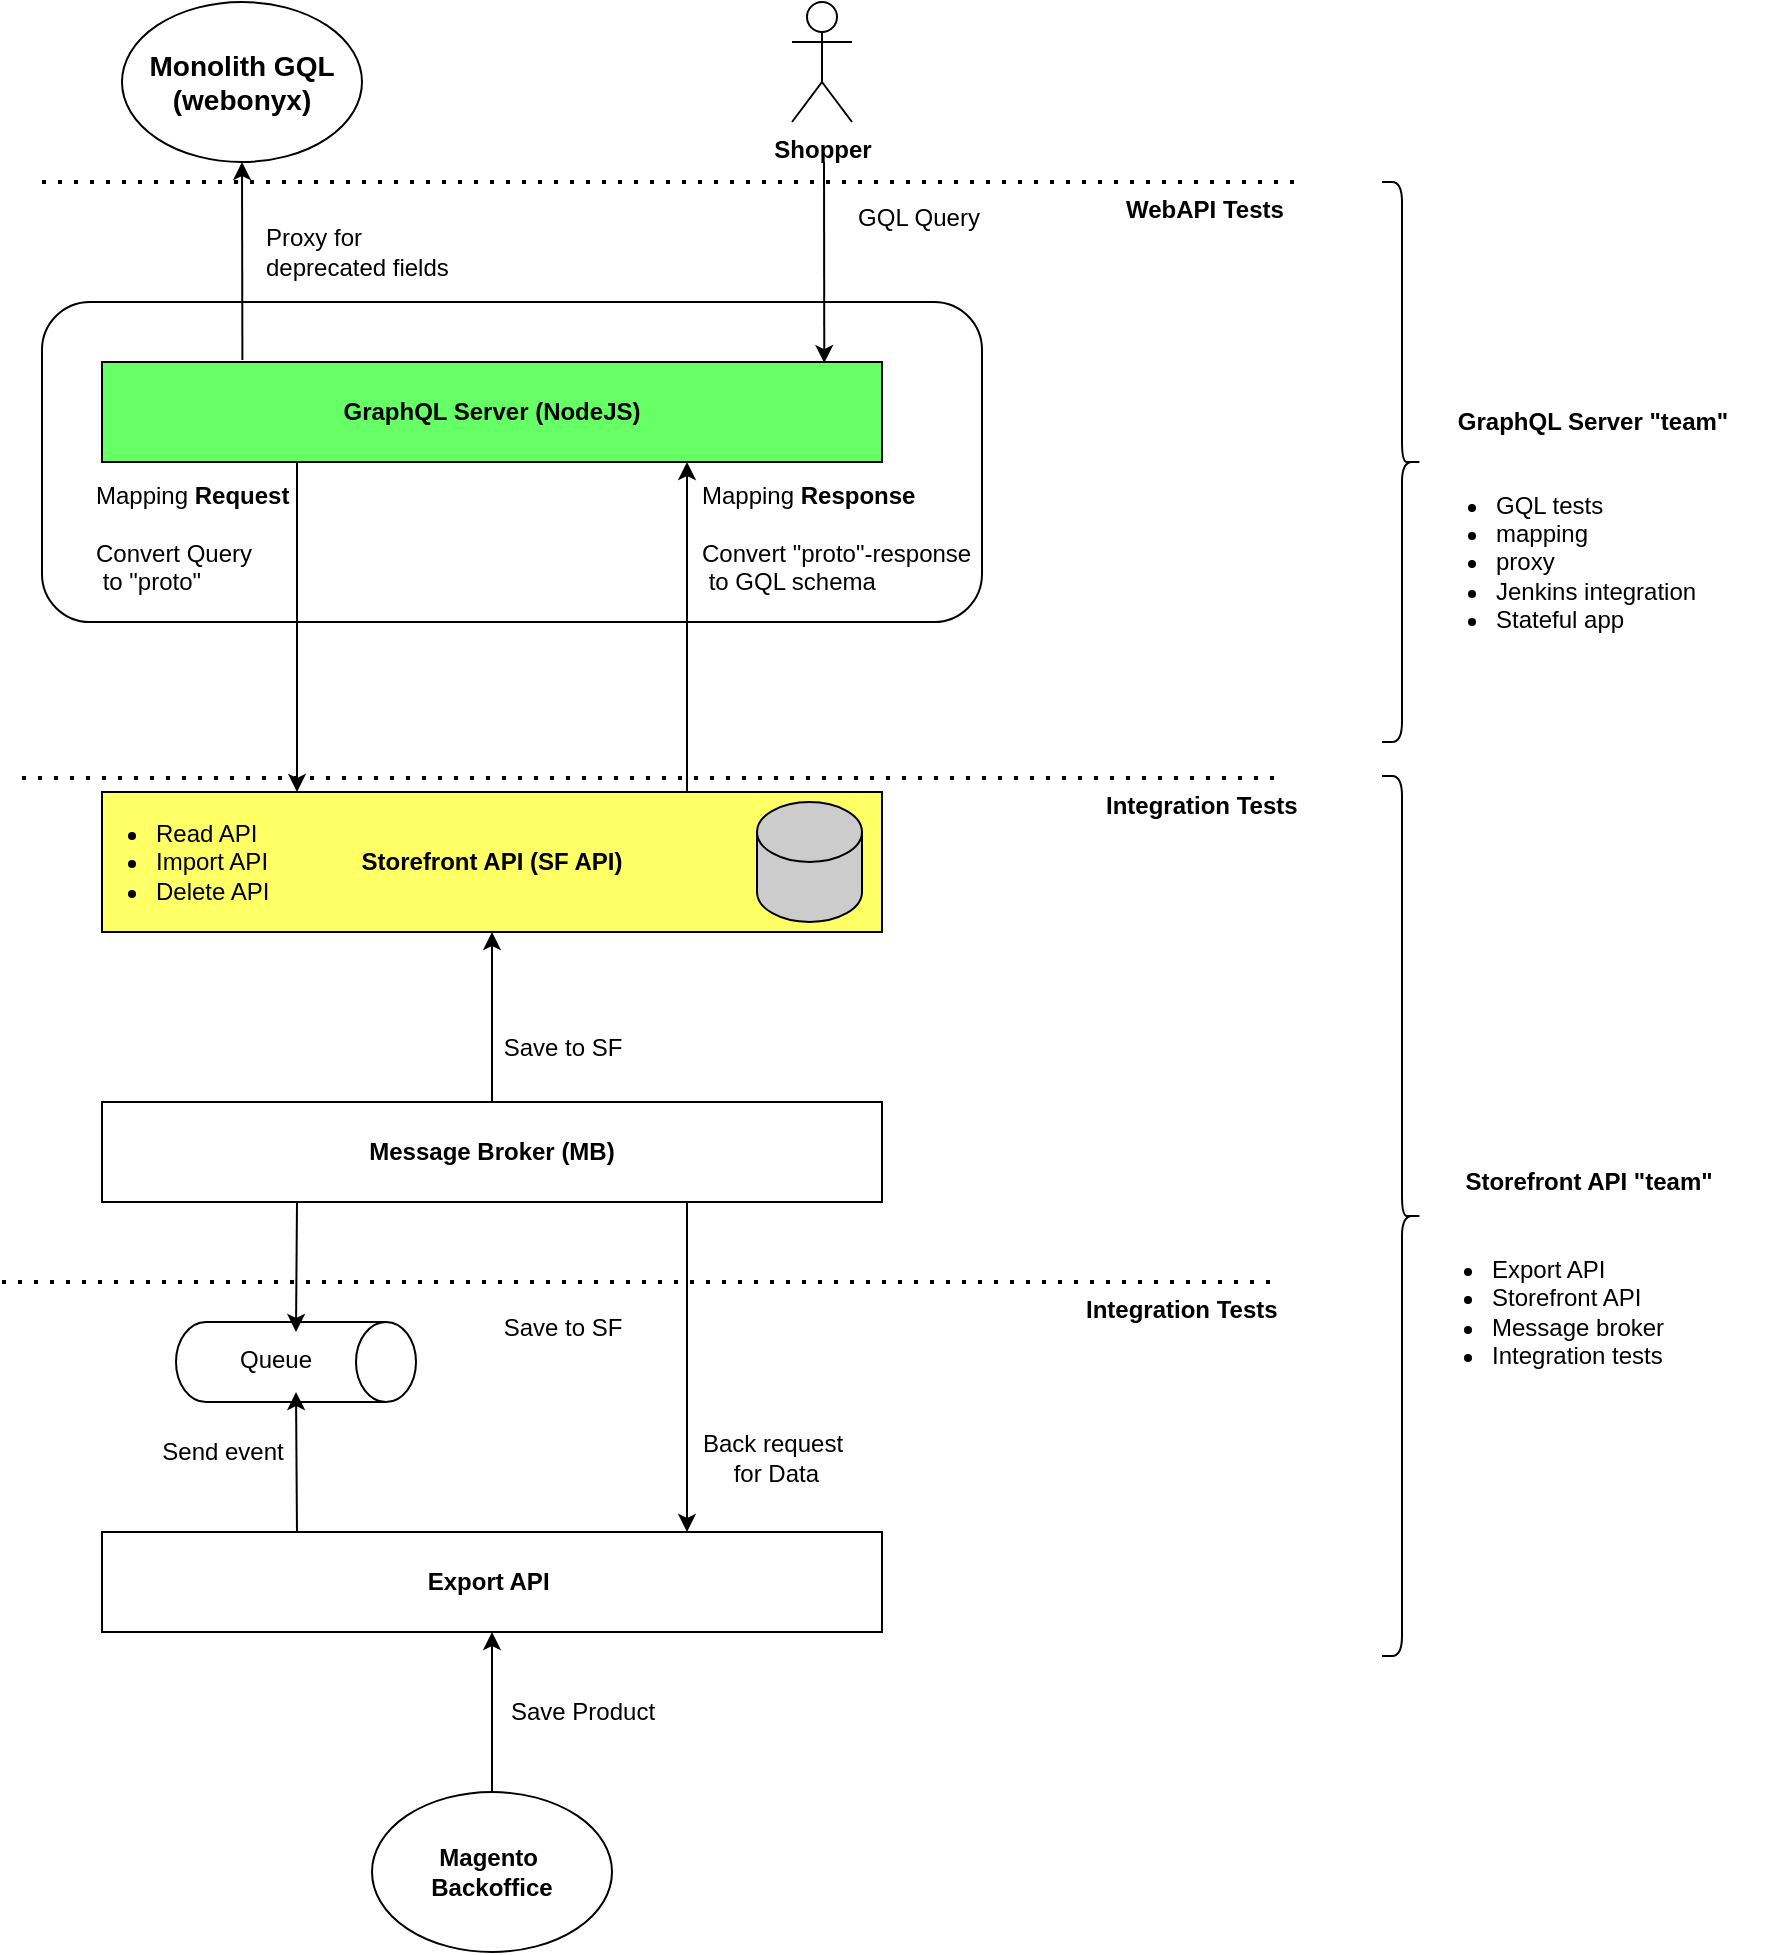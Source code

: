 <mxfile version="13.6.5" type="github" pages="3">
  <diagram id="z_3OlUZgvgA4r3jRaCpC" name="Responsibilities">
    <mxGraphModel dx="2122" dy="2232" grid="1" gridSize="10" guides="1" tooltips="1" connect="1" arrows="1" fold="1" page="1" pageScale="1" pageWidth="850" pageHeight="1100" math="0" shadow="0">
      <root>
        <mxCell id="0" />
        <mxCell id="1" parent="0" />
        <mxCell id="OfhyGZPmbudF-7aOh3mg-1" value="" style="rounded=1;whiteSpace=wrap;html=1;" parent="1" vertex="1">
          <mxGeometry x="20" y="-920" width="470" height="160" as="geometry" />
        </mxCell>
        <mxCell id="OfhyGZPmbudF-7aOh3mg-2" value="&lt;b&gt;Export API&amp;nbsp;&lt;/b&gt;" style="rounded=0;whiteSpace=wrap;html=1;" parent="1" vertex="1">
          <mxGeometry x="50" y="-305" width="390" height="50" as="geometry" />
        </mxCell>
        <mxCell id="OfhyGZPmbudF-7aOh3mg-3" value="&lt;b&gt;Message Broker (MB)&lt;/b&gt;" style="rounded=0;whiteSpace=wrap;html=1;" parent="1" vertex="1">
          <mxGeometry x="50" y="-520" width="390" height="50" as="geometry" />
        </mxCell>
        <mxCell id="OfhyGZPmbudF-7aOh3mg-4" value="&lt;b&gt;Storefront API (SF API)&lt;/b&gt;" style="rounded=0;whiteSpace=wrap;html=1;fillColor=#FFFF66;" parent="1" vertex="1">
          <mxGeometry x="50" y="-675" width="390" height="70" as="geometry" />
        </mxCell>
        <mxCell id="OfhyGZPmbudF-7aOh3mg-5" value="&lt;b&gt;GraphQL Server (NodeJS)&lt;/b&gt;" style="rounded=0;whiteSpace=wrap;html=1;fillColor=#66FF66;" parent="1" vertex="1">
          <mxGeometry x="50" y="-890" width="390" height="50" as="geometry" />
        </mxCell>
        <mxCell id="OfhyGZPmbudF-7aOh3mg-6" value="" style="endArrow=classic;html=1;exitX=0.25;exitY=1;exitDx=0;exitDy=0;entryX=0.25;entryY=0;entryDx=0;entryDy=0;" parent="1" source="OfhyGZPmbudF-7aOh3mg-5" target="OfhyGZPmbudF-7aOh3mg-4" edge="1">
          <mxGeometry width="50" height="50" relative="1" as="geometry">
            <mxPoint x="160" y="-710" as="sourcePoint" />
            <mxPoint x="210" y="-760" as="targetPoint" />
          </mxGeometry>
        </mxCell>
        <mxCell id="OfhyGZPmbudF-7aOh3mg-7" value="" style="endArrow=classic;html=1;exitX=0.75;exitY=0;exitDx=0;exitDy=0;entryX=0.75;entryY=1;entryDx=0;entryDy=0;" parent="1" source="OfhyGZPmbudF-7aOh3mg-4" target="OfhyGZPmbudF-7aOh3mg-5" edge="1">
          <mxGeometry width="50" height="50" relative="1" as="geometry">
            <mxPoint x="157.5" y="-830" as="sourcePoint" />
            <mxPoint x="157.5" y="-750" as="targetPoint" />
          </mxGeometry>
        </mxCell>
        <mxCell id="OfhyGZPmbudF-7aOh3mg-8" value="Mapping &lt;b&gt;Request&lt;br&gt;&lt;/b&gt;&lt;br&gt;Convert Query&lt;br&gt;&amp;nbsp;to &quot;proto&quot;&amp;nbsp;" style="text;html=1;align=left;verticalAlign=middle;resizable=0;points=[];autosize=1;" parent="1" vertex="1">
          <mxGeometry x="45" y="-832" width="110" height="60" as="geometry" />
        </mxCell>
        <mxCell id="OfhyGZPmbudF-7aOh3mg-9" value="Mapping &lt;b&gt;Response&lt;/b&gt;&lt;br&gt;&lt;br&gt;Convert &quot;proto&quot;-response&lt;br&gt;&amp;nbsp;to GQL schema&amp;nbsp;" style="text;html=1;align=left;verticalAlign=middle;resizable=0;points=[];autosize=1;" parent="1" vertex="1">
          <mxGeometry x="348" y="-832" width="150" height="60" as="geometry" />
        </mxCell>
        <mxCell id="OfhyGZPmbudF-7aOh3mg-10" value="Send event" style="text;html=1;align=center;verticalAlign=middle;resizable=0;points=[];autosize=1;" parent="1" vertex="1">
          <mxGeometry x="70" y="-355" width="80" height="20" as="geometry" />
        </mxCell>
        <mxCell id="OfhyGZPmbudF-7aOh3mg-11" value="" style="endArrow=classic;html=1;exitX=0.75;exitY=1;exitDx=0;exitDy=0;entryX=0.75;entryY=0;entryDx=0;entryDy=0;" parent="1" source="OfhyGZPmbudF-7aOh3mg-3" target="OfhyGZPmbudF-7aOh3mg-2" edge="1">
          <mxGeometry width="50" height="50" relative="1" as="geometry">
            <mxPoint x="157.5" y="-700" as="sourcePoint" />
            <mxPoint x="157.5" y="-620" as="targetPoint" />
          </mxGeometry>
        </mxCell>
        <mxCell id="OfhyGZPmbudF-7aOh3mg-12" value="Back request&lt;br&gt;&amp;nbsp;for Data" style="text;html=1;align=center;verticalAlign=middle;resizable=0;points=[];autosize=1;" parent="1" vertex="1">
          <mxGeometry x="340" y="-357" width="90" height="30" as="geometry" />
        </mxCell>
        <mxCell id="OfhyGZPmbudF-7aOh3mg-13" value="&lt;b&gt;Shopper&lt;/b&gt;" style="shape=umlActor;verticalLabelPosition=bottom;verticalAlign=top;html=1;outlineConnect=0;" parent="1" vertex="1">
          <mxGeometry x="395" y="-1070" width="30" height="60" as="geometry" />
        </mxCell>
        <mxCell id="OfhyGZPmbudF-7aOh3mg-14" value="" style="endArrow=classic;html=1;entryX=0.926;entryY=0.011;entryDx=0;entryDy=0;entryPerimeter=0;" parent="1" target="OfhyGZPmbudF-7aOh3mg-5" edge="1">
          <mxGeometry width="50" height="50" relative="1" as="geometry">
            <mxPoint x="411" y="-990" as="sourcePoint" />
            <mxPoint x="320" y="-880" as="targetPoint" />
          </mxGeometry>
        </mxCell>
        <mxCell id="OfhyGZPmbudF-7aOh3mg-15" value="&lt;b&gt;&lt;font style=&quot;font-size: 14px&quot;&gt;Monolith GQL&lt;br&gt;(webonyx)&lt;/font&gt;&lt;/b&gt;" style="ellipse;whiteSpace=wrap;html=1;" parent="1" vertex="1">
          <mxGeometry x="60" y="-1070" width="120" height="80" as="geometry" />
        </mxCell>
        <mxCell id="OfhyGZPmbudF-7aOh3mg-17" value="Proxy for&lt;br&gt;deprecated fields &lt;br&gt;" style="text;html=1;align=left;verticalAlign=middle;resizable=0;points=[];autosize=1;" parent="1" vertex="1">
          <mxGeometry x="130" y="-960" width="110" height="30" as="geometry" />
        </mxCell>
        <mxCell id="OfhyGZPmbudF-7aOh3mg-18" value="&lt;div style=&quot;text-align: left&quot;&gt;&lt;span&gt;GQL Query&lt;/span&gt;&lt;/div&gt;&lt;div style=&quot;text-align: left&quot;&gt;&lt;br&gt;&lt;/div&gt;" style="text;html=1;align=center;verticalAlign=middle;resizable=0;points=[];autosize=1;" parent="1" vertex="1">
          <mxGeometry x="418" y="-970" width="80" height="30" as="geometry" />
        </mxCell>
        <mxCell id="OfhyGZPmbudF-7aOh3mg-20" value="&lt;b&gt;Magento&amp;nbsp;&lt;br&gt;Backoffice&lt;/b&gt;" style="ellipse;whiteSpace=wrap;html=1;" parent="1" vertex="1">
          <mxGeometry x="185" y="-175" width="120" height="80" as="geometry" />
        </mxCell>
        <mxCell id="OfhyGZPmbudF-7aOh3mg-21" value="" style="group" parent="1" vertex="1" connectable="0">
          <mxGeometry x="245" y="-225" width="90" height="20" as="geometry" />
        </mxCell>
        <mxCell id="OfhyGZPmbudF-7aOh3mg-22" value="" style="endArrow=classic;html=1;entryX=0.5;entryY=1;entryDx=0;entryDy=0;exitX=0.5;exitY=0;exitDx=0;exitDy=0;" parent="OfhyGZPmbudF-7aOh3mg-21" source="OfhyGZPmbudF-7aOh3mg-20" target="OfhyGZPmbudF-7aOh3mg-2" edge="1">
          <mxGeometry width="50" height="50" relative="1" as="geometry">
            <mxPoint x="-45" y="30" as="sourcePoint" />
            <mxPoint x="5" y="-20" as="targetPoint" />
          </mxGeometry>
        </mxCell>
        <mxCell id="OfhyGZPmbudF-7aOh3mg-23" value="Save Product" style="text;html=1;align=center;verticalAlign=middle;resizable=0;points=[];autosize=1;" parent="OfhyGZPmbudF-7aOh3mg-21" vertex="1">
          <mxGeometry width="90" height="20" as="geometry" />
        </mxCell>
        <mxCell id="OfhyGZPmbudF-7aOh3mg-24" value="" style="shape=cylinder2;whiteSpace=wrap;html=1;boundedLbl=1;backgroundOutline=1;size=15;fillColor=#CCCCCC;" parent="1" vertex="1">
          <mxGeometry x="377.5" y="-670" width="52.5" height="60" as="geometry" />
        </mxCell>
        <mxCell id="OfhyGZPmbudF-7aOh3mg-25" style="edgeStyle=orthogonalEdgeStyle;rounded=0;orthogonalLoop=1;jettySize=auto;html=1;exitX=0.5;exitY=0;exitDx=0;exitDy=0;entryX=0.5;entryY=1;entryDx=0;entryDy=0;" parent="1" source="OfhyGZPmbudF-7aOh3mg-3" target="OfhyGZPmbudF-7aOh3mg-4" edge="1">
          <mxGeometry relative="1" as="geometry">
            <mxPoint x="239.787" y="-570.149" as="sourcePoint" />
            <mxPoint x="240" y="-600" as="targetPoint" />
          </mxGeometry>
        </mxCell>
        <mxCell id="OfhyGZPmbudF-7aOh3mg-31" value="" style="group" parent="1" vertex="1" connectable="0">
          <mxGeometry y="-570.0" width="600" height="40.0" as="geometry" />
        </mxCell>
        <mxCell id="OfhyGZPmbudF-7aOh3mg-34" value="" style="group" parent="OfhyGZPmbudF-7aOh3mg-31" vertex="1" connectable="0">
          <mxGeometry x="240" y="-20.0" width="80" height="52.612" as="geometry" />
        </mxCell>
        <mxCell id="OfhyGZPmbudF-7aOh3mg-35" value="Save to SF&lt;br&gt;" style="text;html=1;align=center;verticalAlign=middle;resizable=0;points=[];autosize=1;" parent="OfhyGZPmbudF-7aOh3mg-34" vertex="1">
          <mxGeometry x="5.333" y="32.612" width="70" height="20" as="geometry" />
        </mxCell>
        <mxCell id="OfhyGZPmbudF-7aOh3mg-36" value="" style="group" parent="1" vertex="1" connectable="0">
          <mxGeometry y="-430.0" width="640" height="40.0" as="geometry" />
        </mxCell>
        <mxCell id="OfhyGZPmbudF-7aOh3mg-37" value="&lt;font face=&quot;helvetica&quot;&gt;&lt;b&gt;Integration Tests&lt;/b&gt;&lt;/font&gt;" style="text;whiteSpace=wrap;html=1;" parent="OfhyGZPmbudF-7aOh3mg-36" vertex="1">
          <mxGeometry x="540" width="100" height="40" as="geometry" />
        </mxCell>
        <mxCell id="OfhyGZPmbudF-7aOh3mg-38" value="" style="endArrow=none;dashed=1;html=1;dashPattern=1 3;strokeWidth=2;entryX=1;entryY=0;entryDx=0;entryDy=0;" parent="OfhyGZPmbudF-7aOh3mg-36" target="OfhyGZPmbudF-7aOh3mg-37" edge="1">
          <mxGeometry width="50" height="50" relative="1" as="geometry">
            <mxPoint as="sourcePoint" />
            <mxPoint x="560" y="-10.0" as="targetPoint" />
          </mxGeometry>
        </mxCell>
        <mxCell id="OfhyGZPmbudF-7aOh3mg-39" value="" style="group" parent="OfhyGZPmbudF-7aOh3mg-36" vertex="1" connectable="0">
          <mxGeometry x="240" y="-20.0" width="80" height="52.612" as="geometry" />
        </mxCell>
        <mxCell id="OfhyGZPmbudF-7aOh3mg-40" value="Save to SF&lt;br&gt;" style="text;html=1;align=center;verticalAlign=middle;resizable=0;points=[];autosize=1;" parent="OfhyGZPmbudF-7aOh3mg-39" vertex="1">
          <mxGeometry x="5.333" y="32.612" width="70" height="20" as="geometry" />
        </mxCell>
        <mxCell id="OfhyGZPmbudF-7aOh3mg-41" value="&lt;ul&gt;&lt;li&gt;Read API&amp;nbsp;&lt;/li&gt;&lt;li&gt;Import API&lt;/li&gt;&lt;li&gt;Delete API&lt;/li&gt;&lt;/ul&gt;" style="text;strokeColor=none;fillColor=none;html=1;whiteSpace=wrap;verticalAlign=middle;overflow=hidden;" parent="1" vertex="1">
          <mxGeometry x="35" y="-680" width="105" height="80" as="geometry" />
        </mxCell>
        <mxCell id="OfhyGZPmbudF-7aOh3mg-42" value="" style="group" parent="1" vertex="1" connectable="0">
          <mxGeometry x="87" y="-410" width="120" height="40" as="geometry" />
        </mxCell>
        <mxCell id="OfhyGZPmbudF-7aOh3mg-43" value="" style="shape=cylinder2;whiteSpace=wrap;html=1;boundedLbl=1;backgroundOutline=1;size=15;fillColor=#FFFFFF;rotation=90;" parent="OfhyGZPmbudF-7aOh3mg-42" vertex="1">
          <mxGeometry x="40" y="-40" width="40" height="120" as="geometry" />
        </mxCell>
        <mxCell id="OfhyGZPmbudF-7aOh3mg-44" value="&lt;meta charset=&quot;utf-8&quot;&gt;&lt;span style=&quot;color: rgb(0, 0, 0); font-family: helvetica; font-size: 12px; font-style: normal; font-weight: 400; letter-spacing: normal; text-align: center; text-indent: 0px; text-transform: none; word-spacing: 0px; background-color: rgb(255, 255, 255); display: inline; float: none;&quot;&gt;Queue&lt;/span&gt;" style="text;whiteSpace=wrap;html=1;" parent="OfhyGZPmbudF-7aOh3mg-42" vertex="1">
          <mxGeometry x="30" y="5" width="60" height="30" as="geometry" />
        </mxCell>
        <mxCell id="OfhyGZPmbudF-7aOh3mg-45" value="" style="endArrow=classic;html=1;entryX=0.5;entryY=1;entryDx=0;entryDy=0;exitX=0.25;exitY=0;exitDx=0;exitDy=0;" parent="1" source="OfhyGZPmbudF-7aOh3mg-2" target="OfhyGZPmbudF-7aOh3mg-44" edge="1">
          <mxGeometry width="50" height="50" relative="1" as="geometry">
            <mxPoint x="200" y="-340" as="sourcePoint" />
            <mxPoint x="250" y="-390" as="targetPoint" />
          </mxGeometry>
        </mxCell>
        <mxCell id="OfhyGZPmbudF-7aOh3mg-46" value="" style="endArrow=classic;html=1;entryX=0.5;entryY=0;entryDx=0;entryDy=0;exitX=0.25;exitY=1;exitDx=0;exitDy=0;" parent="1" source="OfhyGZPmbudF-7aOh3mg-3" target="OfhyGZPmbudF-7aOh3mg-44" edge="1">
          <mxGeometry width="50" height="50" relative="1" as="geometry">
            <mxPoint x="157.5" y="-295" as="sourcePoint" />
            <mxPoint x="157" y="-365" as="targetPoint" />
          </mxGeometry>
        </mxCell>
        <mxCell id="OfhyGZPmbudF-7aOh3mg-47" value="" style="shape=curlyBracket;whiteSpace=wrap;html=1;rounded=1;fillColor=#FFFFFF;direction=west;" parent="1" vertex="1">
          <mxGeometry x="690" y="-980" width="20" height="280" as="geometry" />
        </mxCell>
        <mxCell id="OfhyGZPmbudF-7aOh3mg-48" value="" style="shape=curlyBracket;whiteSpace=wrap;html=1;rounded=1;fillColor=#FFFFFF;direction=west;" parent="1" vertex="1">
          <mxGeometry x="690" y="-683" width="20" height="440" as="geometry" />
        </mxCell>
        <mxCell id="OfhyGZPmbudF-7aOh3mg-49" value="&lt;font face=&quot;helvetica&quot;&gt;&lt;b&gt;WebAPI Tests&lt;/b&gt;&lt;/font&gt;" style="text;whiteSpace=wrap;html=1;" parent="1" vertex="1">
          <mxGeometry x="560" y="-980.0" width="120" height="40" as="geometry" />
        </mxCell>
        <mxCell id="OfhyGZPmbudF-7aOh3mg-50" value="" style="endArrow=none;dashed=1;html=1;dashPattern=1 3;strokeWidth=2;entryX=0.75;entryY=0;entryDx=0;entryDy=0;" parent="1" target="OfhyGZPmbudF-7aOh3mg-49" edge="1">
          <mxGeometry width="50" height="50" relative="1" as="geometry">
            <mxPoint x="20" y="-980" as="sourcePoint" />
            <mxPoint x="580" y="-260.0" as="targetPoint" />
          </mxGeometry>
        </mxCell>
        <mxCell id="OfhyGZPmbudF-7aOh3mg-27" value="&lt;span style=&quot;font-family: &amp;#34;helvetica&amp;#34;&quot;&gt;&lt;b&gt;Integration Tests&lt;/b&gt;&lt;/span&gt;" style="text;whiteSpace=wrap;html=1;" parent="1" vertex="1">
          <mxGeometry x="550" y="-682.0" width="120" height="40" as="geometry" />
        </mxCell>
        <mxCell id="OfhyGZPmbudF-7aOh3mg-28" value="" style="endArrow=none;dashed=1;html=1;dashPattern=1 3;strokeWidth=2;entryX=0.75;entryY=0;entryDx=0;entryDy=0;" parent="1" target="OfhyGZPmbudF-7aOh3mg-27" edge="1">
          <mxGeometry width="50" height="50" relative="1" as="geometry">
            <mxPoint x="10" y="-682.0" as="sourcePoint" />
            <mxPoint x="570" y="-692" as="targetPoint" />
          </mxGeometry>
        </mxCell>
        <mxCell id="OfhyGZPmbudF-7aOh3mg-52" value="&lt;b&gt;GraphQL Server &quot;team&quot;&lt;/b&gt;" style="text;html=1;align=center;verticalAlign=middle;resizable=0;points=[];autosize=1;" parent="1" vertex="1">
          <mxGeometry x="720" y="-870" width="150" height="20" as="geometry" />
        </mxCell>
        <mxCell id="OfhyGZPmbudF-7aOh3mg-53" value="&lt;ul&gt;&lt;li&gt;GQL tests&lt;/li&gt;&lt;li&gt;mapping&lt;/li&gt;&lt;li&gt;proxy&lt;/li&gt;&lt;li&gt;Jenkins integration&lt;/li&gt;&lt;li&gt;Stateful app&lt;/li&gt;&lt;/ul&gt;" style="text;strokeColor=none;fillColor=none;html=1;whiteSpace=wrap;verticalAlign=middle;overflow=hidden;" parent="1" vertex="1">
          <mxGeometry x="705" y="-840" width="185" height="90" as="geometry" />
        </mxCell>
        <mxCell id="OfhyGZPmbudF-7aOh3mg-54" value="&lt;b&gt;Storefront API &quot;team&quot;&lt;/b&gt;" style="text;html=1;align=center;verticalAlign=middle;resizable=0;points=[];autosize=1;" parent="1" vertex="1">
          <mxGeometry x="722.5" y="-490" width="140" height="20" as="geometry" />
        </mxCell>
        <mxCell id="OfhyGZPmbudF-7aOh3mg-55" value="&lt;ul&gt;&lt;li&gt;&lt;span&gt;Export API&lt;/span&gt;&lt;/li&gt;&lt;li&gt;&lt;span&gt;Storefront API&lt;/span&gt;&lt;/li&gt;&lt;li&gt;&lt;span&gt;Message broker&lt;/span&gt;&lt;/li&gt;&lt;li&gt;Integration tests&lt;/li&gt;&lt;/ul&gt;" style="text;strokeColor=none;fillColor=none;html=1;whiteSpace=wrap;verticalAlign=middle;overflow=hidden;" parent="1" vertex="1">
          <mxGeometry x="702.5" y="-460" width="185" height="90" as="geometry" />
        </mxCell>
        <mxCell id="DOh66vjn429_7vUQiMrh-3" value="" style="endArrow=classic;html=1;entryX=0.5;entryY=1;entryDx=0;entryDy=0;exitX=0.18;exitY=-0.019;exitDx=0;exitDy=0;exitPerimeter=0;" parent="1" source="OfhyGZPmbudF-7aOh3mg-5" target="OfhyGZPmbudF-7aOh3mg-15" edge="1">
          <mxGeometry width="50" height="50" relative="1" as="geometry">
            <mxPoint x="100" y="-890" as="sourcePoint" />
            <mxPoint x="150" y="-940" as="targetPoint" />
          </mxGeometry>
        </mxCell>
      </root>
    </mxGraphModel>
  </diagram>
  <diagram id="rL-VCGdM50RtdnKL-jvw" name="Dataflow">
    <mxGraphModel dx="1426" dy="715" grid="1" gridSize="10" guides="1" tooltips="1" connect="1" arrows="1" fold="1" page="1" pageScale="1" pageWidth="850" pageHeight="1100" math="0" shadow="0">
      <root>
        <mxCell id="4dy78sj4pTxISMzsEMFQ-0" />
        <mxCell id="4dy78sj4pTxISMzsEMFQ-1" parent="4dy78sj4pTxISMzsEMFQ-0" />
        <mxCell id="AHIlFwGsxdbZ3GGgYlJP-0" value="" style="group" parent="4dy78sj4pTxISMzsEMFQ-1" vertex="1" connectable="0">
          <mxGeometry x="20" y="40" width="880" height="985" as="geometry" />
        </mxCell>
        <mxCell id="AHIlFwGsxdbZ3GGgYlJP-1" value="" style="rounded=1;whiteSpace=wrap;html=1;" parent="AHIlFwGsxdbZ3GGgYlJP-0" vertex="1">
          <mxGeometry x="20" y="160" width="470" height="160" as="geometry" />
        </mxCell>
        <mxCell id="AHIlFwGsxdbZ3GGgYlJP-2" value="Export API&amp;nbsp;" style="rounded=0;whiteSpace=wrap;html=1;" parent="AHIlFwGsxdbZ3GGgYlJP-0" vertex="1">
          <mxGeometry x="50" y="775" width="390" height="50" as="geometry" />
        </mxCell>
        <mxCell id="AHIlFwGsxdbZ3GGgYlJP-3" value="Message Broker (MB)" style="rounded=0;whiteSpace=wrap;html=1;" parent="AHIlFwGsxdbZ3GGgYlJP-0" vertex="1">
          <mxGeometry x="50" y="560" width="390" height="50" as="geometry" />
        </mxCell>
        <mxCell id="AHIlFwGsxdbZ3GGgYlJP-4" value="Storefront API (SF API)" style="rounded=0;whiteSpace=wrap;html=1;fillColor=#FFFF66;" parent="AHIlFwGsxdbZ3GGgYlJP-0" vertex="1">
          <mxGeometry x="50" y="405" width="390" height="70" as="geometry" />
        </mxCell>
        <mxCell id="AHIlFwGsxdbZ3GGgYlJP-5" value="GraphQL Server (NodeJS)" style="rounded=0;whiteSpace=wrap;html=1;" parent="AHIlFwGsxdbZ3GGgYlJP-0" vertex="1">
          <mxGeometry x="50" y="190" width="390" height="50" as="geometry" />
        </mxCell>
        <mxCell id="AHIlFwGsxdbZ3GGgYlJP-6" value="" style="endArrow=classic;html=1;exitX=0.25;exitY=1;exitDx=0;exitDy=0;entryX=0.25;entryY=0;entryDx=0;entryDy=0;" parent="AHIlFwGsxdbZ3GGgYlJP-0" source="AHIlFwGsxdbZ3GGgYlJP-5" target="AHIlFwGsxdbZ3GGgYlJP-4" edge="1">
          <mxGeometry width="50" height="50" relative="1" as="geometry">
            <mxPoint x="160" y="370" as="sourcePoint" />
            <mxPoint x="210" y="320" as="targetPoint" />
          </mxGeometry>
        </mxCell>
        <mxCell id="AHIlFwGsxdbZ3GGgYlJP-7" value="" style="endArrow=classic;html=1;exitX=0.75;exitY=0;exitDx=0;exitDy=0;entryX=0.75;entryY=1;entryDx=0;entryDy=0;" parent="AHIlFwGsxdbZ3GGgYlJP-0" source="AHIlFwGsxdbZ3GGgYlJP-4" target="AHIlFwGsxdbZ3GGgYlJP-5" edge="1">
          <mxGeometry width="50" height="50" relative="1" as="geometry">
            <mxPoint x="157.5" y="250" as="sourcePoint" />
            <mxPoint x="157.5" y="330" as="targetPoint" />
          </mxGeometry>
        </mxCell>
        <mxCell id="AHIlFwGsxdbZ3GGgYlJP-8" value="Mapping &lt;b&gt;Request&lt;br&gt;&lt;/b&gt;&lt;br&gt;Convert Query&lt;br&gt;&amp;nbsp;to &quot;proto&quot;&amp;nbsp;" style="text;html=1;align=left;verticalAlign=middle;resizable=0;points=[];autosize=1;" parent="AHIlFwGsxdbZ3GGgYlJP-0" vertex="1">
          <mxGeometry x="45" y="248" width="110" height="60" as="geometry" />
        </mxCell>
        <mxCell id="AHIlFwGsxdbZ3GGgYlJP-9" value="Mapping &lt;b&gt;Response&lt;/b&gt;&lt;br&gt;&lt;br&gt;Convert &quot;proto&quot;-response&lt;br&gt;&amp;nbsp;to GQL schema&amp;nbsp;" style="text;html=1;align=left;verticalAlign=middle;resizable=0;points=[];autosize=1;" parent="AHIlFwGsxdbZ3GGgYlJP-0" vertex="1">
          <mxGeometry x="348" y="248" width="150" height="60" as="geometry" />
        </mxCell>
        <mxCell id="AHIlFwGsxdbZ3GGgYlJP-10" value="Send event" style="text;html=1;align=center;verticalAlign=middle;resizable=0;points=[];autosize=1;" parent="AHIlFwGsxdbZ3GGgYlJP-0" vertex="1">
          <mxGeometry x="70" y="725" width="80" height="20" as="geometry" />
        </mxCell>
        <mxCell id="AHIlFwGsxdbZ3GGgYlJP-11" value="" style="endArrow=classic;html=1;exitX=0.75;exitY=1;exitDx=0;exitDy=0;entryX=0.75;entryY=0;entryDx=0;entryDy=0;" parent="AHIlFwGsxdbZ3GGgYlJP-0" source="AHIlFwGsxdbZ3GGgYlJP-3" target="AHIlFwGsxdbZ3GGgYlJP-2" edge="1">
          <mxGeometry width="50" height="50" relative="1" as="geometry">
            <mxPoint x="157.5" y="380" as="sourcePoint" />
            <mxPoint x="157.5" y="460" as="targetPoint" />
          </mxGeometry>
        </mxCell>
        <mxCell id="AHIlFwGsxdbZ3GGgYlJP-12" value="Back request&lt;br&gt;&amp;nbsp;for Data" style="text;html=1;align=center;verticalAlign=middle;resizable=0;points=[];autosize=1;" parent="AHIlFwGsxdbZ3GGgYlJP-0" vertex="1">
          <mxGeometry x="340" y="723" width="90" height="30" as="geometry" />
        </mxCell>
        <mxCell id="AHIlFwGsxdbZ3GGgYlJP-13" value="Shopper" style="shape=umlActor;verticalLabelPosition=bottom;verticalAlign=top;html=1;outlineConnect=0;" parent="AHIlFwGsxdbZ3GGgYlJP-0" vertex="1">
          <mxGeometry x="395" y="10" width="30" height="60" as="geometry" />
        </mxCell>
        <mxCell id="AHIlFwGsxdbZ3GGgYlJP-14" value="" style="endArrow=classic;html=1;entryX=0.926;entryY=0.011;entryDx=0;entryDy=0;entryPerimeter=0;" parent="AHIlFwGsxdbZ3GGgYlJP-0" target="AHIlFwGsxdbZ3GGgYlJP-5" edge="1">
          <mxGeometry width="50" height="50" relative="1" as="geometry">
            <mxPoint x="411" y="90" as="sourcePoint" />
            <mxPoint x="320" y="200" as="targetPoint" />
          </mxGeometry>
        </mxCell>
        <mxCell id="AHIlFwGsxdbZ3GGgYlJP-15" value="Magento GQL&lt;br&gt;(webonyx)" style="ellipse;whiteSpace=wrap;html=1;" parent="AHIlFwGsxdbZ3GGgYlJP-0" vertex="1">
          <mxGeometry x="60" y="10" width="120" height="80" as="geometry" />
        </mxCell>
        <mxCell id="AHIlFwGsxdbZ3GGgYlJP-16" value="" style="endArrow=classic;startArrow=classic;html=1;entryX=0.5;entryY=1;entryDx=0;entryDy=0;" parent="AHIlFwGsxdbZ3GGgYlJP-0" target="AHIlFwGsxdbZ3GGgYlJP-15" edge="1">
          <mxGeometry width="50" height="50" relative="1" as="geometry">
            <mxPoint x="120" y="190" as="sourcePoint" />
            <mxPoint x="320" y="200" as="targetPoint" />
          </mxGeometry>
        </mxCell>
        <mxCell id="AHIlFwGsxdbZ3GGgYlJP-17" value="Proxy for&lt;br&gt;deprecated fields &lt;br&gt;&lt;i&gt;&amp;gt; products(type_id)&lt;/i&gt;" style="text;html=1;align=left;verticalAlign=middle;resizable=0;points=[];autosize=1;" parent="AHIlFwGsxdbZ3GGgYlJP-0" vertex="1">
          <mxGeometry x="130" y="110" width="120" height="50" as="geometry" />
        </mxCell>
        <mxCell id="AHIlFwGsxdbZ3GGgYlJP-18" value="&lt;div style=&quot;text-align: left&quot;&gt;&lt;span&gt;GQL Query&lt;/span&gt;&lt;/div&gt;&lt;div style=&quot;text-align: left&quot;&gt;&lt;span&gt;&lt;i&gt;&amp;gt; products(sku, type_id, thumbnail)&lt;/i&gt;&lt;/span&gt;&lt;/div&gt;" style="text;html=1;align=center;verticalAlign=middle;resizable=0;points=[];autosize=1;" parent="AHIlFwGsxdbZ3GGgYlJP-0" vertex="1">
          <mxGeometry x="410" y="120" width="200" height="30" as="geometry" />
        </mxCell>
        <mxCell id="AHIlFwGsxdbZ3GGgYlJP-19" value="&lt;h1&gt;&lt;font style=&quot;font-size: 14px&quot; color=&quot;#330066&quot;&gt;GQL Query&lt;/font&gt;&lt;/h1&gt;&lt;p&gt;&lt;font color=&quot;#4c0099&quot;&gt;&amp;nbsp; products(filter: { ...}) {&lt;br&gt;&lt;/font&gt;&lt;span style=&quot;color: rgb(76 , 0 , 153)&quot;&gt;&amp;nbsp; &amp;nbsp; items {&lt;br&gt;&lt;/span&gt;&lt;span style=&quot;color: rgb(76 , 0 , 153)&quot;&gt;&amp;nbsp; &amp;nbsp; &amp;nbsp; &amp;nbsp;sku&lt;br&gt;&amp;nbsp; &amp;nbsp; &amp;nbsp; &amp;nbsp;thumbnail&lt;br&gt;&lt;/span&gt;&lt;font color=&quot;#4c0099&quot;&gt;&amp;nbsp; &amp;nbsp; &amp;nbsp; &amp;nbsp;type_id&amp;nbsp;&lt;/font&gt;&lt;span&gt;&amp;nbsp;//deprecated&lt;br&gt;&lt;/span&gt;&lt;span style=&quot;color: rgb(76 , 0 , 153)&quot;&gt;&amp;nbsp; &amp;nbsp; &amp;nbsp; }&lt;br&gt;&amp;nbsp; }&amp;nbsp;&lt;/span&gt;&lt;/p&gt;" style="text;html=1;strokeColor=none;fillColor=none;spacing=5;spacingTop=-20;whiteSpace=wrap;overflow=hidden;rounded=0;" parent="AHIlFwGsxdbZ3GGgYlJP-0" vertex="1">
          <mxGeometry x="620" width="260" height="230" as="geometry" />
        </mxCell>
        <mxCell id="AHIlFwGsxdbZ3GGgYlJP-20" value="Magento&amp;nbsp;&lt;br&gt;Backoffice" style="ellipse;whiteSpace=wrap;html=1;" parent="AHIlFwGsxdbZ3GGgYlJP-0" vertex="1">
          <mxGeometry x="185" y="905" width="120" height="80" as="geometry" />
        </mxCell>
        <mxCell id="AHIlFwGsxdbZ3GGgYlJP-21" value="" style="group" parent="AHIlFwGsxdbZ3GGgYlJP-0" vertex="1" connectable="0">
          <mxGeometry x="245" y="855" width="90" height="20" as="geometry" />
        </mxCell>
        <mxCell id="AHIlFwGsxdbZ3GGgYlJP-22" value="Save Product" style="text;html=1;align=center;verticalAlign=middle;resizable=0;points=[];autosize=1;" parent="AHIlFwGsxdbZ3GGgYlJP-21" vertex="1">
          <mxGeometry width="90" height="20" as="geometry" />
        </mxCell>
        <mxCell id="AHIlFwGsxdbZ3GGgYlJP-23" value="" style="shape=cylinder2;whiteSpace=wrap;html=1;boundedLbl=1;backgroundOutline=1;size=15;fillColor=#CCCCCC;" parent="AHIlFwGsxdbZ3GGgYlJP-0" vertex="1">
          <mxGeometry x="377.5" y="410" width="52.5" height="60" as="geometry" />
        </mxCell>
        <mxCell id="AHIlFwGsxdbZ3GGgYlJP-24" style="edgeStyle=orthogonalEdgeStyle;rounded=0;orthogonalLoop=1;jettySize=auto;html=1;exitX=0.5;exitY=0;exitDx=0;exitDy=0;entryX=0.5;entryY=1;entryDx=0;entryDy=0;" parent="AHIlFwGsxdbZ3GGgYlJP-0" source="AHIlFwGsxdbZ3GGgYlJP-3" target="AHIlFwGsxdbZ3GGgYlJP-4" edge="1">
          <mxGeometry relative="1" as="geometry">
            <mxPoint x="239.787" y="509.851" as="sourcePoint" />
            <mxPoint x="240" y="480" as="targetPoint" />
          </mxGeometry>
        </mxCell>
        <mxCell id="AHIlFwGsxdbZ3GGgYlJP-25" value="" style="group" parent="AHIlFwGsxdbZ3GGgYlJP-0" vertex="1" connectable="0">
          <mxGeometry y="350.0" width="600" height="40.0" as="geometry" />
        </mxCell>
        <mxCell id="AHIlFwGsxdbZ3GGgYlJP-26" value="&lt;span style=&quot;color: rgb(0 , 0 , 0) ; font-family: &amp;#34;helvetica&amp;#34; ; font-size: 12px ; font-style: normal ; font-weight: 400 ; letter-spacing: normal ; text-align: left ; text-indent: 0px ; text-transform: none ; word-spacing: 0px ; background-color: rgb(248 , 249 , 250) ; display: inline ; float: none&quot;&gt;Over&amp;nbsp;&lt;/span&gt;&lt;br style=&quot;color: rgb(0 , 0 , 0) ; font-family: &amp;#34;helvetica&amp;#34; ; font-size: 12px ; font-style: normal ; font-weight: 400 ; letter-spacing: normal ; text-align: left ; text-indent: 0px ; text-transform: none ; word-spacing: 0px&quot;&gt;&lt;span style=&quot;color: rgb(0 , 0 , 0) ; font-family: &amp;#34;helvetica&amp;#34; ; font-size: 12px ; font-style: normal ; font-weight: 400 ; letter-spacing: normal ; text-align: left ; text-indent: 0px ; text-transform: none ; word-spacing: 0px ; background-color: rgb(248 , 249 , 250) ; display: inline ; float: none&quot;&gt;gRPC&lt;/span&gt;" style="text;whiteSpace=wrap;html=1;" parent="AHIlFwGsxdbZ3GGgYlJP-25" vertex="1">
          <mxGeometry x="540" y="1.137e-13" width="60" height="40" as="geometry" />
        </mxCell>
        <mxCell id="AHIlFwGsxdbZ3GGgYlJP-27" value="" style="endArrow=none;dashed=1;html=1;dashPattern=1 3;strokeWidth=2;entryX=0.5;entryY=0;entryDx=0;entryDy=0;" parent="AHIlFwGsxdbZ3GGgYlJP-25" target="AHIlFwGsxdbZ3GGgYlJP-26" edge="1">
          <mxGeometry width="50" height="50" relative="1" as="geometry">
            <mxPoint as="sourcePoint" />
            <mxPoint x="560" y="-10.0" as="targetPoint" />
          </mxGeometry>
        </mxCell>
        <mxCell id="AHIlFwGsxdbZ3GGgYlJP-28" value="&amp;gt; Request(sku, images)&lt;br&gt;&lt;i style=&quot;text-align: left&quot;&gt;thumbnail &amp;gt;&amp;gt; images&lt;/i&gt;" style="text;html=1;align=center;verticalAlign=middle;resizable=0;points=[];autosize=1;" parent="AHIlFwGsxdbZ3GGgYlJP-25" vertex="1">
          <mxGeometry x="10" y="15.0" width="140" height="30" as="geometry" />
        </mxCell>
        <mxCell id="AHIlFwGsxdbZ3GGgYlJP-29" value="&amp;gt; Response({sku: &quot;&quot;, images: []})&lt;br&gt;" style="text;html=1;align=center;verticalAlign=middle;resizable=0;points=[];autosize=1;" parent="AHIlFwGsxdbZ3GGgYlJP-25" vertex="1">
          <mxGeometry x="340" y="20.0" width="190" height="20" as="geometry" />
        </mxCell>
        <mxCell id="AHIlFwGsxdbZ3GGgYlJP-30" value="" style="group" parent="AHIlFwGsxdbZ3GGgYlJP-0" vertex="1" connectable="0">
          <mxGeometry y="510.0" width="600" height="40.0" as="geometry" />
        </mxCell>
        <mxCell id="AHIlFwGsxdbZ3GGgYlJP-31" value="&lt;span style=&quot;color: rgb(0 , 0 , 0) ; font-family: &amp;#34;helvetica&amp;#34; ; font-size: 12px ; font-style: normal ; font-weight: 400 ; letter-spacing: normal ; text-align: left ; text-indent: 0px ; text-transform: none ; word-spacing: 0px ; background-color: rgb(248 , 249 , 250) ; display: inline ; float: none&quot;&gt;Over&amp;nbsp;&lt;/span&gt;&lt;br style=&quot;color: rgb(0 , 0 , 0) ; font-family: &amp;#34;helvetica&amp;#34; ; font-size: 12px ; font-style: normal ; font-weight: 400 ; letter-spacing: normal ; text-align: left ; text-indent: 0px ; text-transform: none ; word-spacing: 0px&quot;&gt;&lt;span style=&quot;color: rgb(0 , 0 , 0) ; font-family: &amp;#34;helvetica&amp;#34; ; font-size: 12px ; font-style: normal ; font-weight: 400 ; letter-spacing: normal ; text-align: left ; text-indent: 0px ; text-transform: none ; word-spacing: 0px ; background-color: rgb(248 , 249 , 250) ; display: inline ; float: none&quot;&gt;gRPC&lt;/span&gt;" style="text;whiteSpace=wrap;html=1;" parent="AHIlFwGsxdbZ3GGgYlJP-30" vertex="1">
          <mxGeometry x="540" width="60" height="40" as="geometry" />
        </mxCell>
        <mxCell id="AHIlFwGsxdbZ3GGgYlJP-32" value="" style="endArrow=none;dashed=1;html=1;dashPattern=1 3;strokeWidth=2;entryX=0.5;entryY=0;entryDx=0;entryDy=0;" parent="AHIlFwGsxdbZ3GGgYlJP-30" target="AHIlFwGsxdbZ3GGgYlJP-31" edge="1">
          <mxGeometry width="50" height="50" relative="1" as="geometry">
            <mxPoint as="sourcePoint" />
            <mxPoint x="560" y="-10.0" as="targetPoint" />
          </mxGeometry>
        </mxCell>
        <mxCell id="AHIlFwGsxdbZ3GGgYlJP-33" value="" style="group" parent="AHIlFwGsxdbZ3GGgYlJP-30" vertex="1" connectable="0">
          <mxGeometry x="240" y="-20.0" width="80" height="52.612" as="geometry" />
        </mxCell>
        <mxCell id="AHIlFwGsxdbZ3GGgYlJP-34" value="Save to SF&lt;br&gt;" style="text;html=1;align=center;verticalAlign=middle;resizable=0;points=[];autosize=1;" parent="AHIlFwGsxdbZ3GGgYlJP-33" vertex="1">
          <mxGeometry x="5.333" y="32.612" width="70" height="20" as="geometry" />
        </mxCell>
        <mxCell id="AHIlFwGsxdbZ3GGgYlJP-35" value="" style="group" parent="AHIlFwGsxdbZ3GGgYlJP-0" vertex="1" connectable="0">
          <mxGeometry y="650.0" width="600" height="40.0" as="geometry" />
        </mxCell>
        <mxCell id="AHIlFwGsxdbZ3GGgYlJP-36" value="&lt;span style=&quot;color: rgb(0 , 0 , 0) ; font-family: &amp;#34;helvetica&amp;#34; ; font-size: 12px ; font-style: normal ; font-weight: 400 ; letter-spacing: normal ; text-align: left ; text-indent: 0px ; text-transform: none ; word-spacing: 0px ; background-color: rgb(248 , 249 , 250) ; display: inline ; float: none&quot;&gt;Over&amp;nbsp;&lt;/span&gt;&lt;br style=&quot;color: rgb(0 , 0 , 0) ; font-family: &amp;#34;helvetica&amp;#34; ; font-size: 12px ; font-style: normal ; font-weight: 400 ; letter-spacing: normal ; text-align: left ; text-indent: 0px ; text-transform: none ; word-spacing: 0px&quot;&gt;&lt;span style=&quot;color: rgb(0 , 0 , 0) ; font-family: &amp;#34;helvetica&amp;#34; ; font-size: 12px ; font-style: normal ; font-weight: 400 ; letter-spacing: normal ; text-align: left ; text-indent: 0px ; text-transform: none ; word-spacing: 0px ; background-color: rgb(248 , 249 , 250) ; display: inline ; float: none&quot;&gt;REST&lt;/span&gt;" style="text;whiteSpace=wrap;html=1;" parent="AHIlFwGsxdbZ3GGgYlJP-35" vertex="1">
          <mxGeometry x="540" width="60" height="40" as="geometry" />
        </mxCell>
        <mxCell id="AHIlFwGsxdbZ3GGgYlJP-37" value="" style="endArrow=none;dashed=1;html=1;dashPattern=1 3;strokeWidth=2;entryX=0.5;entryY=0;entryDx=0;entryDy=0;" parent="AHIlFwGsxdbZ3GGgYlJP-35" target="AHIlFwGsxdbZ3GGgYlJP-36" edge="1">
          <mxGeometry width="50" height="50" relative="1" as="geometry">
            <mxPoint as="sourcePoint" />
            <mxPoint x="560" y="-10.0" as="targetPoint" />
          </mxGeometry>
        </mxCell>
        <mxCell id="AHIlFwGsxdbZ3GGgYlJP-38" value="" style="group" parent="AHIlFwGsxdbZ3GGgYlJP-35" vertex="1" connectable="0">
          <mxGeometry x="240" y="-20.0" width="80" height="52.612" as="geometry" />
        </mxCell>
        <mxCell id="AHIlFwGsxdbZ3GGgYlJP-39" value="Save to SF&lt;br&gt;" style="text;html=1;align=center;verticalAlign=middle;resizable=0;points=[];autosize=1;" parent="AHIlFwGsxdbZ3GGgYlJP-38" vertex="1">
          <mxGeometry x="5.333" y="32.612" width="70" height="20" as="geometry" />
        </mxCell>
        <mxCell id="AHIlFwGsxdbZ3GGgYlJP-40" value="&lt;ul&gt;&lt;li&gt;Read API&amp;nbsp;&lt;/li&gt;&lt;li&gt;Import API&lt;/li&gt;&lt;li&gt;Delete API&lt;/li&gt;&lt;/ul&gt;" style="text;strokeColor=none;fillColor=none;html=1;whiteSpace=wrap;verticalAlign=middle;overflow=hidden;" parent="AHIlFwGsxdbZ3GGgYlJP-0" vertex="1">
          <mxGeometry x="35" y="400" width="105" height="80" as="geometry" />
        </mxCell>
        <mxCell id="AHIlFwGsxdbZ3GGgYlJP-41" value="" style="group" parent="AHIlFwGsxdbZ3GGgYlJP-0" vertex="1" connectable="0">
          <mxGeometry x="87" y="670" width="120" height="40" as="geometry" />
        </mxCell>
        <mxCell id="AHIlFwGsxdbZ3GGgYlJP-42" value="" style="shape=cylinder2;whiteSpace=wrap;html=1;boundedLbl=1;backgroundOutline=1;size=15;fillColor=#FFFFFF;rotation=90;" parent="AHIlFwGsxdbZ3GGgYlJP-41" vertex="1">
          <mxGeometry x="40" y="-40" width="40" height="120" as="geometry" />
        </mxCell>
        <mxCell id="AHIlFwGsxdbZ3GGgYlJP-43" value="&lt;meta charset=&quot;utf-8&quot;&gt;&lt;span style=&quot;color: rgb(0, 0, 0); font-family: helvetica; font-size: 12px; font-style: normal; font-weight: 400; letter-spacing: normal; text-align: center; text-indent: 0px; text-transform: none; word-spacing: 0px; background-color: rgb(255, 255, 255); display: inline; float: none;&quot;&gt;Queue&lt;/span&gt;" style="text;whiteSpace=wrap;html=1;" parent="AHIlFwGsxdbZ3GGgYlJP-41" vertex="1">
          <mxGeometry x="30" y="5" width="60" height="30" as="geometry" />
        </mxCell>
        <mxCell id="AHIlFwGsxdbZ3GGgYlJP-44" value="" style="endArrow=classic;html=1;entryX=0.5;entryY=1;entryDx=0;entryDy=0;exitX=0.25;exitY=0;exitDx=0;exitDy=0;" parent="AHIlFwGsxdbZ3GGgYlJP-0" source="AHIlFwGsxdbZ3GGgYlJP-2" target="AHIlFwGsxdbZ3GGgYlJP-43" edge="1">
          <mxGeometry width="50" height="50" relative="1" as="geometry">
            <mxPoint x="200" y="740" as="sourcePoint" />
            <mxPoint x="250" y="690" as="targetPoint" />
          </mxGeometry>
        </mxCell>
        <mxCell id="AHIlFwGsxdbZ3GGgYlJP-45" value="" style="endArrow=classic;html=1;entryX=0.5;entryY=0;entryDx=0;entryDy=0;exitX=0.25;exitY=1;exitDx=0;exitDy=0;" parent="AHIlFwGsxdbZ3GGgYlJP-0" source="AHIlFwGsxdbZ3GGgYlJP-3" target="AHIlFwGsxdbZ3GGgYlJP-43" edge="1">
          <mxGeometry width="50" height="50" relative="1" as="geometry">
            <mxPoint x="157.5" y="785" as="sourcePoint" />
            <mxPoint x="157" y="715" as="targetPoint" />
          </mxGeometry>
        </mxCell>
        <mxCell id="AHIlFwGsxdbZ3GGgYlJP-46" value="" style="shape=curlyBracket;whiteSpace=wrap;html=1;rounded=1;fillColor=#FFFFFF;direction=west;" parent="AHIlFwGsxdbZ3GGgYlJP-0" vertex="1">
          <mxGeometry x="780" y="80" width="20" height="280" as="geometry" />
        </mxCell>
        <mxCell id="AHIlFwGsxdbZ3GGgYlJP-47" value="" style="shape=curlyBracket;whiteSpace=wrap;html=1;rounded=1;fillColor=#FFFFFF;direction=west;" parent="AHIlFwGsxdbZ3GGgYlJP-0" vertex="1">
          <mxGeometry x="780" y="400" width="20" height="440" as="geometry" />
        </mxCell>
        <mxCell id="AHIlFwGsxdbZ3GGgYlJP-48" value="" style="endArrow=classic;html=1;entryX=0.5;entryY=1;entryDx=0;entryDy=0;exitX=0.5;exitY=0;exitDx=0;exitDy=0;" parent="AHIlFwGsxdbZ3GGgYlJP-0" source="AHIlFwGsxdbZ3GGgYlJP-20" target="AHIlFwGsxdbZ3GGgYlJP-2" edge="1">
          <mxGeometry width="50" height="50" relative="1" as="geometry">
            <mxPoint x="110" y="1055" as="sourcePoint" />
            <mxPoint x="160" y="1005" as="targetPoint" />
          </mxGeometry>
        </mxCell>
      </root>
    </mxGraphModel>
  </diagram>
  <diagram id="DUr7TY5aUi4pnyEDon0X" name="Current State">
    <mxGraphModel dx="849" dy="1553" grid="1" gridSize="10" guides="1" tooltips="1" connect="1" arrows="1" fold="1" page="1" pageScale="1" pageWidth="850" pageHeight="1100" math="0" shadow="0">
      <root>
        <mxCell id="BqZDFzsi2WXLfjEjda6c-0" />
        <mxCell id="BqZDFzsi2WXLfjEjda6c-1" parent="BqZDFzsi2WXLfjEjda6c-0" />
        <mxCell id="BqZDFzsi2WXLfjEjda6c-279" value="" style="group" vertex="1" connectable="0" parent="BqZDFzsi2WXLfjEjda6c-1">
          <mxGeometry x="208" y="-14" width="317" height="830" as="geometry" />
        </mxCell>
        <mxCell id="BqZDFzsi2WXLfjEjda6c-135" value="" style="shape=image;html=1;verticalAlign=top;verticalLabelPosition=bottom;labelBackgroundColor=#ffffff;imageAspect=0;aspect=fixed;image=https://cdn4.iconfinder.com/data/icons/icocentre-free-icons/137/f-check_256-128.png" vertex="1" parent="BqZDFzsi2WXLfjEjda6c-279">
          <mxGeometry x="151.5" y="124" width="18" height="18" as="geometry" />
        </mxCell>
        <mxCell id="BqZDFzsi2WXLfjEjda6c-136" value="" style="shape=image;html=1;verticalAlign=top;verticalLabelPosition=bottom;labelBackgroundColor=#ffffff;imageAspect=0;aspect=fixed;image=https://cdn4.iconfinder.com/data/icons/icocentre-free-icons/137/f-check_256-128.png" vertex="1" parent="BqZDFzsi2WXLfjEjda6c-279">
          <mxGeometry x="208" y="124" width="18" height="18" as="geometry" />
        </mxCell>
        <mxCell id="BqZDFzsi2WXLfjEjda6c-260" value="" style="shape=image;html=1;verticalAlign=top;verticalLabelPosition=bottom;labelBackgroundColor=#ffffff;imageAspect=0;aspect=fixed;image=https://cdn4.iconfinder.com/data/icons/icocentre-free-icons/137/f-check_256-128.png" vertex="1" parent="BqZDFzsi2WXLfjEjda6c-279">
          <mxGeometry x="151.5" y="164" width="18" height="18" as="geometry" />
        </mxCell>
        <mxCell id="BqZDFzsi2WXLfjEjda6c-261" value="" style="shape=image;html=1;verticalAlign=top;verticalLabelPosition=bottom;labelBackgroundColor=#ffffff;imageAspect=0;aspect=fixed;image=https://cdn4.iconfinder.com/data/icons/icocentre-free-icons/137/f-check_256-128.png" vertex="1" parent="BqZDFzsi2WXLfjEjda6c-279">
          <mxGeometry x="208" y="164" width="18" height="18" as="geometry" />
        </mxCell>
        <mxCell id="BqZDFzsi2WXLfjEjda6c-262" value="" style="shape=image;html=1;verticalAlign=top;verticalLabelPosition=bottom;labelBackgroundColor=#ffffff;imageAspect=0;aspect=fixed;image=https://cdn4.iconfinder.com/data/icons/icocentre-free-icons/137/f-check_256-128.png" vertex="1" parent="BqZDFzsi2WXLfjEjda6c-279">
          <mxGeometry x="151.5" y="204" width="18" height="18" as="geometry" />
        </mxCell>
        <mxCell id="BqZDFzsi2WXLfjEjda6c-263" value="" style="shape=image;html=1;verticalAlign=top;verticalLabelPosition=bottom;labelBackgroundColor=#ffffff;imageAspect=0;aspect=fixed;image=https://cdn4.iconfinder.com/data/icons/icocentre-free-icons/137/f-check_256-128.png" vertex="1" parent="BqZDFzsi2WXLfjEjda6c-279">
          <mxGeometry x="208" y="204" width="18" height="18" as="geometry" />
        </mxCell>
        <mxCell id="BqZDFzsi2WXLfjEjda6c-264" value="" style="shape=image;html=1;verticalAlign=top;verticalLabelPosition=bottom;labelBackgroundColor=#ffffff;imageAspect=0;aspect=fixed;image=https://cdn4.iconfinder.com/data/icons/icocentre-free-icons/137/f-check_256-128.png" vertex="1" parent="BqZDFzsi2WXLfjEjda6c-279">
          <mxGeometry x="151.5" y="244" width="18" height="18" as="geometry" />
        </mxCell>
        <mxCell id="BqZDFzsi2WXLfjEjda6c-265" value="" style="shape=image;html=1;verticalAlign=top;verticalLabelPosition=bottom;labelBackgroundColor=#ffffff;imageAspect=0;aspect=fixed;image=https://cdn4.iconfinder.com/data/icons/icocentre-free-icons/137/f-check_256-128.png" vertex="1" parent="BqZDFzsi2WXLfjEjda6c-279">
          <mxGeometry x="208" y="244" width="18" height="18" as="geometry" />
        </mxCell>
        <mxCell id="BqZDFzsi2WXLfjEjda6c-266" value="" style="shape=image;html=1;verticalAlign=top;verticalLabelPosition=bottom;labelBackgroundColor=#ffffff;imageAspect=0;aspect=fixed;image=https://cdn4.iconfinder.com/data/icons/icocentre-free-icons/137/f-check_256-128.png" vertex="1" parent="BqZDFzsi2WXLfjEjda6c-279">
          <mxGeometry x="151.5" y="284" width="18" height="18" as="geometry" />
        </mxCell>
        <mxCell id="BqZDFzsi2WXLfjEjda6c-268" value="" style="shape=image;html=1;verticalAlign=top;verticalLabelPosition=bottom;labelBackgroundColor=#ffffff;imageAspect=0;aspect=fixed;image=https://cdn4.iconfinder.com/data/icons/icocentre-free-icons/137/f-check_256-128.png" vertex="1" parent="BqZDFzsi2WXLfjEjda6c-279">
          <mxGeometry x="151.5" y="364" width="18" height="18" as="geometry" />
        </mxCell>
        <mxCell id="BqZDFzsi2WXLfjEjda6c-269" value="" style="shape=image;html=1;verticalAlign=top;verticalLabelPosition=bottom;labelBackgroundColor=#ffffff;imageAspect=0;aspect=fixed;image=https://cdn4.iconfinder.com/data/icons/icocentre-free-icons/137/f-check_256-128.png" vertex="1" parent="BqZDFzsi2WXLfjEjda6c-279">
          <mxGeometry x="151.5" y="484" width="18" height="18" as="geometry" />
        </mxCell>
        <mxCell id="BqZDFzsi2WXLfjEjda6c-270" value="" style="shape=image;html=1;verticalAlign=top;verticalLabelPosition=bottom;labelBackgroundColor=#ffffff;imageAspect=0;aspect=fixed;image=https://cdn4.iconfinder.com/data/icons/icocentre-free-icons/137/f-check_256-128.png" vertex="1" parent="BqZDFzsi2WXLfjEjda6c-279">
          <mxGeometry x="151.5" y="604" width="18" height="18" as="geometry" />
        </mxCell>
        <mxCell id="BqZDFzsi2WXLfjEjda6c-271" value="" style="shape=image;html=1;verticalAlign=top;verticalLabelPosition=bottom;labelBackgroundColor=#ffffff;imageAspect=0;aspect=fixed;image=https://cdn4.iconfinder.com/data/icons/icocentre-free-icons/137/f-check_256-128.png" vertex="1" parent="BqZDFzsi2WXLfjEjda6c-279">
          <mxGeometry x="151.5" y="564" width="18" height="18" as="geometry" />
        </mxCell>
        <mxCell id="BqZDFzsi2WXLfjEjda6c-272" value="" style="shape=image;html=1;verticalAlign=top;verticalLabelPosition=bottom;labelBackgroundColor=#ffffff;imageAspect=0;aspect=fixed;image=https://cdn4.iconfinder.com/data/icons/icocentre-free-icons/137/f-check_256-128.png" vertex="1" parent="BqZDFzsi2WXLfjEjda6c-279">
          <mxGeometry x="153.5" y="522" width="18" height="18" as="geometry" />
        </mxCell>
        <mxCell id="BqZDFzsi2WXLfjEjda6c-273" value="" style="shape=image;html=1;verticalAlign=top;verticalLabelPosition=bottom;labelBackgroundColor=#ffffff;imageAspect=0;aspect=fixed;image=https://cdn4.iconfinder.com/data/icons/icocentre-free-icons/137/f-check_256-128.png" vertex="1" parent="BqZDFzsi2WXLfjEjda6c-279">
          <mxGeometry x="153.5" y="684" width="18" height="18" as="geometry" />
        </mxCell>
        <mxCell id="BqZDFzsi2WXLfjEjda6c-274" value="" style="shape=image;html=1;verticalAlign=top;verticalLabelPosition=bottom;labelBackgroundColor=#ffffff;imageAspect=0;aspect=fixed;image=https://cdn4.iconfinder.com/data/icons/icocentre-free-icons/137/f-check_256-128.png" vertex="1" parent="BqZDFzsi2WXLfjEjda6c-279">
          <mxGeometry x="208" y="684" width="18" height="18" as="geometry" />
        </mxCell>
        <mxCell id="BqZDFzsi2WXLfjEjda6c-4" value="&lt;p style=&quot;font-weight: 400 ; text-align: left ; margin: 10px 0px 0px ; padding: 0px ; color: rgb(23 , 43 , 77) ; background-color: rgb(255 , 255 , 255) ; outline: none&quot;&gt;&lt;span style=&quot;outline: none&quot;&gt;&lt;b&gt;&lt;font style=&quot;font-size: 18px&quot;&gt;Current State (coverage)&lt;/font&gt;&lt;/b&gt;&lt;/span&gt;&lt;/p&gt;&lt;div&gt;&lt;span style=&quot;outline: none&quot;&gt;&lt;b&gt;&lt;font style=&quot;font-size: 18px&quot;&gt;&lt;br&gt;&lt;/font&gt;&lt;/b&gt;&lt;/span&gt;&lt;/div&gt;" style="shape=table;html=1;whiteSpace=wrap;startSize=30;container=1;collapsible=0;childLayout=tableLayout;fontStyle=1;align=center;" vertex="1" parent="BqZDFzsi2WXLfjEjda6c-279">
          <mxGeometry width="317" height="790" as="geometry" />
        </mxCell>
        <mxCell id="BqZDFzsi2WXLfjEjda6c-5" value="" style="shape=partialRectangle;html=1;whiteSpace=wrap;collapsible=0;dropTarget=0;pointerEvents=0;fillColor=none;top=0;left=0;bottom=0;right=0;points=[[0,0.5],[1,0.5]];portConstraint=eastwest;" vertex="1" parent="BqZDFzsi2WXLfjEjda6c-4">
          <mxGeometry y="30" width="317" height="40" as="geometry" />
        </mxCell>
        <mxCell id="BqZDFzsi2WXLfjEjda6c-21" style="shape=partialRectangle;html=1;whiteSpace=wrap;connectable=0;fillColor=none;top=0;left=0;bottom=0;right=0;overflow=hidden;" vertex="1" parent="BqZDFzsi2WXLfjEjda6c-5">
          <mxGeometry width="80" height="40" as="geometry" />
        </mxCell>
        <mxCell id="BqZDFzsi2WXLfjEjda6c-6" value="" style="shape=partialRectangle;html=1;whiteSpace=wrap;connectable=0;fillColor=none;top=0;left=0;bottom=0;right=0;overflow=hidden;" vertex="1" parent="BqZDFzsi2WXLfjEjda6c-5">
          <mxGeometry x="80" width="60" height="40" as="geometry" />
        </mxCell>
        <mxCell id="BqZDFzsi2WXLfjEjda6c-18" value="Exported&lt;br&gt;&lt;font style=&quot;font-size: 6px&quot;&gt;(Feed/Provider )&lt;/font&gt;" style="shape=partialRectangle;html=1;whiteSpace=wrap;connectable=0;fillColor=none;top=0;left=0;bottom=0;right=0;overflow=hidden;fontStyle=1" vertex="1" parent="BqZDFzsi2WXLfjEjda6c-5">
          <mxGeometry x="140" width="62" height="40" as="geometry" />
        </mxCell>
        <mxCell id="BqZDFzsi2WXLfjEjda6c-7" value="SF API" style="shape=partialRectangle;html=1;whiteSpace=wrap;connectable=0;fillColor=none;top=0;left=0;bottom=0;right=0;overflow=hidden;fontStyle=1" vertex="1" parent="BqZDFzsi2WXLfjEjda6c-5">
          <mxGeometry x="202" width="52" height="40" as="geometry" />
        </mxCell>
        <mxCell id="BqZDFzsi2WXLfjEjda6c-8" value="GQL" style="shape=partialRectangle;html=1;whiteSpace=wrap;connectable=0;fillColor=none;top=0;left=0;bottom=0;right=0;overflow=hidden;fontStyle=1" vertex="1" parent="BqZDFzsi2WXLfjEjda6c-5">
          <mxGeometry x="254" width="63" height="40" as="geometry" />
        </mxCell>
        <mxCell id="BqZDFzsi2WXLfjEjda6c-9" value="" style="shape=partialRectangle;html=1;whiteSpace=wrap;collapsible=0;dropTarget=0;pointerEvents=0;fillColor=none;top=0;left=0;bottom=0;right=0;points=[[0,0.5],[1,0.5]];portConstraint=eastwest;" vertex="1" parent="BqZDFzsi2WXLfjEjda6c-4">
          <mxGeometry y="70" width="317" height="40" as="geometry" />
        </mxCell>
        <mxCell id="BqZDFzsi2WXLfjEjda6c-22" value="&lt;span&gt;&lt;b&gt;Products&lt;/b&gt;&lt;/span&gt;" style="shape=partialRectangle;html=1;whiteSpace=wrap;connectable=0;fillColor=none;top=0;left=0;bottom=0;right=0;overflow=hidden;" vertex="1" parent="BqZDFzsi2WXLfjEjda6c-9">
          <mxGeometry width="80" height="40" as="geometry" />
        </mxCell>
        <mxCell id="BqZDFzsi2WXLfjEjda6c-10" value="" style="shape=partialRectangle;html=1;whiteSpace=wrap;connectable=0;fillColor=none;top=0;left=0;bottom=0;right=0;overflow=hidden;" vertex="1" parent="BqZDFzsi2WXLfjEjda6c-9">
          <mxGeometry x="80" width="60" height="40" as="geometry" />
        </mxCell>
        <mxCell id="BqZDFzsi2WXLfjEjda6c-19" style="shape=partialRectangle;html=1;whiteSpace=wrap;connectable=0;fillColor=none;top=0;left=0;bottom=0;right=0;overflow=hidden;" vertex="1" parent="BqZDFzsi2WXLfjEjda6c-9">
          <mxGeometry x="140" width="62" height="40" as="geometry" />
        </mxCell>
        <mxCell id="BqZDFzsi2WXLfjEjda6c-11" value="" style="shape=partialRectangle;html=1;whiteSpace=wrap;connectable=0;fillColor=none;top=0;left=0;bottom=0;right=0;overflow=hidden;" vertex="1" parent="BqZDFzsi2WXLfjEjda6c-9">
          <mxGeometry x="202" width="52" height="40" as="geometry" />
        </mxCell>
        <mxCell id="BqZDFzsi2WXLfjEjda6c-12" value="" style="shape=partialRectangle;html=1;whiteSpace=wrap;connectable=0;fillColor=none;top=0;left=0;bottom=0;right=0;overflow=hidden;" vertex="1" parent="BqZDFzsi2WXLfjEjda6c-9">
          <mxGeometry x="254" width="63" height="40" as="geometry" />
        </mxCell>
        <mxCell id="BqZDFzsi2WXLfjEjda6c-13" value="" style="shape=partialRectangle;html=1;whiteSpace=wrap;collapsible=0;dropTarget=0;pointerEvents=0;fillColor=none;top=0;left=0;bottom=0;right=0;points=[[0,0.5],[1,0.5]];portConstraint=eastwest;" vertex="1" parent="BqZDFzsi2WXLfjEjda6c-4">
          <mxGeometry y="110" width="317" height="40" as="geometry" />
        </mxCell>
        <mxCell id="BqZDFzsi2WXLfjEjda6c-23" style="shape=partialRectangle;html=1;whiteSpace=wrap;connectable=0;fillColor=none;top=0;left=0;bottom=0;right=0;overflow=hidden;" vertex="1" parent="BqZDFzsi2WXLfjEjda6c-13">
          <mxGeometry width="80" height="40" as="geometry" />
        </mxCell>
        <mxCell id="BqZDFzsi2WXLfjEjda6c-14" value="Dynamic Attributes" style="shape=partialRectangle;html=1;whiteSpace=wrap;connectable=0;fillColor=none;top=0;left=0;bottom=0;right=0;overflow=hidden;" vertex="1" parent="BqZDFzsi2WXLfjEjda6c-13">
          <mxGeometry x="80" width="60" height="40" as="geometry" />
        </mxCell>
        <mxCell id="BqZDFzsi2WXLfjEjda6c-20" style="shape=partialRectangle;html=1;whiteSpace=wrap;connectable=0;fillColor=none;top=0;left=0;bottom=0;right=0;overflow=hidden;" vertex="1" parent="BqZDFzsi2WXLfjEjda6c-13">
          <mxGeometry x="140" width="62" height="40" as="geometry" />
        </mxCell>
        <mxCell id="BqZDFzsi2WXLfjEjda6c-15" value="" style="shape=partialRectangle;html=1;whiteSpace=wrap;connectable=0;fillColor=none;top=0;left=0;bottom=0;right=0;overflow=hidden;" vertex="1" parent="BqZDFzsi2WXLfjEjda6c-13">
          <mxGeometry x="202" width="52" height="40" as="geometry" />
        </mxCell>
        <mxCell id="BqZDFzsi2WXLfjEjda6c-16" value="" style="shape=partialRectangle;html=1;whiteSpace=wrap;connectable=0;fillColor=none;top=0;left=0;bottom=0;right=0;overflow=hidden;" vertex="1" parent="BqZDFzsi2WXLfjEjda6c-13">
          <mxGeometry x="254" width="63" height="40" as="geometry" />
        </mxCell>
        <mxCell id="BqZDFzsi2WXLfjEjda6c-36" style="shape=partialRectangle;html=1;whiteSpace=wrap;collapsible=0;dropTarget=0;pointerEvents=0;fillColor=none;top=0;left=0;bottom=0;right=0;points=[[0,0.5],[1,0.5]];portConstraint=eastwest;" vertex="1" parent="BqZDFzsi2WXLfjEjda6c-4">
          <mxGeometry y="150" width="317" height="40" as="geometry" />
        </mxCell>
        <mxCell id="BqZDFzsi2WXLfjEjda6c-37" style="shape=partialRectangle;html=1;whiteSpace=wrap;connectable=0;fillColor=none;top=0;left=0;bottom=0;right=0;overflow=hidden;" vertex="1" parent="BqZDFzsi2WXLfjEjda6c-36">
          <mxGeometry width="80" height="40" as="geometry" />
        </mxCell>
        <mxCell id="BqZDFzsi2WXLfjEjda6c-38" value="Categories" style="shape=partialRectangle;html=1;whiteSpace=wrap;connectable=0;fillColor=none;top=0;left=0;bottom=0;right=0;overflow=hidden;" vertex="1" parent="BqZDFzsi2WXLfjEjda6c-36">
          <mxGeometry x="80" width="60" height="40" as="geometry" />
        </mxCell>
        <mxCell id="BqZDFzsi2WXLfjEjda6c-39" style="shape=partialRectangle;html=1;whiteSpace=wrap;connectable=0;fillColor=none;top=0;left=0;bottom=0;right=0;overflow=hidden;" vertex="1" parent="BqZDFzsi2WXLfjEjda6c-36">
          <mxGeometry x="140" width="62" height="40" as="geometry" />
        </mxCell>
        <mxCell id="BqZDFzsi2WXLfjEjda6c-40" style="shape=partialRectangle;html=1;whiteSpace=wrap;connectable=0;fillColor=none;top=0;left=0;bottom=0;right=0;overflow=hidden;" vertex="1" parent="BqZDFzsi2WXLfjEjda6c-36">
          <mxGeometry x="202" width="52" height="40" as="geometry" />
        </mxCell>
        <mxCell id="BqZDFzsi2WXLfjEjda6c-41" style="shape=partialRectangle;html=1;whiteSpace=wrap;connectable=0;fillColor=none;top=0;left=0;bottom=0;right=0;overflow=hidden;" vertex="1" parent="BqZDFzsi2WXLfjEjda6c-36">
          <mxGeometry x="254" width="63" height="40" as="geometry" />
        </mxCell>
        <mxCell id="BqZDFzsi2WXLfjEjda6c-30" style="shape=partialRectangle;html=1;whiteSpace=wrap;collapsible=0;dropTarget=0;pointerEvents=0;fillColor=none;top=0;left=0;bottom=0;right=0;points=[[0,0.5],[1,0.5]];portConstraint=eastwest;" vertex="1" parent="BqZDFzsi2WXLfjEjda6c-4">
          <mxGeometry y="190" width="317" height="40" as="geometry" />
        </mxCell>
        <mxCell id="BqZDFzsi2WXLfjEjda6c-31" style="shape=partialRectangle;html=1;whiteSpace=wrap;connectable=0;fillColor=none;top=0;left=0;bottom=0;right=0;overflow=hidden;" vertex="1" parent="BqZDFzsi2WXLfjEjda6c-30">
          <mxGeometry width="80" height="40" as="geometry" />
        </mxCell>
        <mxCell id="BqZDFzsi2WXLfjEjda6c-32" value="Images&lt;br&gt;Video" style="shape=partialRectangle;html=1;whiteSpace=wrap;connectable=0;fillColor=none;top=0;left=0;bottom=0;right=0;overflow=hidden;" vertex="1" parent="BqZDFzsi2WXLfjEjda6c-30">
          <mxGeometry x="80" width="60" height="40" as="geometry" />
        </mxCell>
        <mxCell id="BqZDFzsi2WXLfjEjda6c-33" style="shape=partialRectangle;html=1;whiteSpace=wrap;connectable=0;fillColor=none;top=0;left=0;bottom=0;right=0;overflow=hidden;" vertex="1" parent="BqZDFzsi2WXLfjEjda6c-30">
          <mxGeometry x="140" width="62" height="40" as="geometry" />
        </mxCell>
        <mxCell id="BqZDFzsi2WXLfjEjda6c-34" style="shape=partialRectangle;html=1;whiteSpace=wrap;connectable=0;fillColor=none;top=0;left=0;bottom=0;right=0;overflow=hidden;" vertex="1" parent="BqZDFzsi2WXLfjEjda6c-30">
          <mxGeometry x="202" width="52" height="40" as="geometry" />
        </mxCell>
        <mxCell id="BqZDFzsi2WXLfjEjda6c-35" style="shape=partialRectangle;html=1;whiteSpace=wrap;connectable=0;fillColor=none;top=0;left=0;bottom=0;right=0;overflow=hidden;" vertex="1" parent="BqZDFzsi2WXLfjEjda6c-30">
          <mxGeometry x="254" width="63" height="40" as="geometry" />
        </mxCell>
        <mxCell id="BqZDFzsi2WXLfjEjda6c-24" style="shape=partialRectangle;html=1;whiteSpace=wrap;collapsible=0;dropTarget=0;pointerEvents=0;fillColor=none;top=0;left=0;bottom=0;right=0;points=[[0,0.5],[1,0.5]];portConstraint=eastwest;" vertex="1" parent="BqZDFzsi2WXLfjEjda6c-4">
          <mxGeometry y="230" width="317" height="40" as="geometry" />
        </mxCell>
        <mxCell id="BqZDFzsi2WXLfjEjda6c-25" value="" style="shape=partialRectangle;html=1;whiteSpace=wrap;connectable=0;fillColor=none;top=0;left=0;bottom=0;right=0;overflow=hidden;" vertex="1" parent="BqZDFzsi2WXLfjEjda6c-24">
          <mxGeometry width="80" height="40" as="geometry" />
        </mxCell>
        <mxCell id="BqZDFzsi2WXLfjEjda6c-26" value="Custom Options" style="shape=partialRectangle;html=1;whiteSpace=wrap;connectable=0;fillColor=none;top=0;left=0;bottom=0;right=0;overflow=hidden;" vertex="1" parent="BqZDFzsi2WXLfjEjda6c-24">
          <mxGeometry x="80" width="60" height="40" as="geometry" />
        </mxCell>
        <mxCell id="BqZDFzsi2WXLfjEjda6c-27" style="shape=partialRectangle;html=1;whiteSpace=wrap;connectable=0;fillColor=none;top=0;left=0;bottom=0;right=0;overflow=hidden;" vertex="1" parent="BqZDFzsi2WXLfjEjda6c-24">
          <mxGeometry x="140" width="62" height="40" as="geometry" />
        </mxCell>
        <mxCell id="BqZDFzsi2WXLfjEjda6c-28" style="shape=partialRectangle;html=1;whiteSpace=wrap;connectable=0;fillColor=none;top=0;left=0;bottom=0;right=0;overflow=hidden;" vertex="1" parent="BqZDFzsi2WXLfjEjda6c-24">
          <mxGeometry x="202" width="52" height="40" as="geometry" />
        </mxCell>
        <mxCell id="BqZDFzsi2WXLfjEjda6c-29" style="shape=partialRectangle;html=1;whiteSpace=wrap;connectable=0;fillColor=none;top=0;left=0;bottom=0;right=0;overflow=hidden;" vertex="1" parent="BqZDFzsi2WXLfjEjda6c-24">
          <mxGeometry x="254" width="63" height="40" as="geometry" />
        </mxCell>
        <mxCell id="BqZDFzsi2WXLfjEjda6c-60" style="shape=partialRectangle;html=1;whiteSpace=wrap;collapsible=0;dropTarget=0;pointerEvents=0;fillColor=none;top=0;left=0;bottom=0;right=0;points=[[0,0.5],[1,0.5]];portConstraint=eastwest;" vertex="1" parent="BqZDFzsi2WXLfjEjda6c-4">
          <mxGeometry y="270" width="317" height="40" as="geometry" />
        </mxCell>
        <mxCell id="BqZDFzsi2WXLfjEjda6c-61" style="shape=partialRectangle;html=1;whiteSpace=wrap;connectable=0;fillColor=none;top=0;left=0;bottom=0;right=0;overflow=hidden;" vertex="1" parent="BqZDFzsi2WXLfjEjda6c-60">
          <mxGeometry width="80" height="40" as="geometry" />
        </mxCell>
        <mxCell id="BqZDFzsi2WXLfjEjda6c-62" value="Url Rewrites" style="shape=partialRectangle;html=1;whiteSpace=wrap;connectable=0;fillColor=none;top=0;left=0;bottom=0;right=0;overflow=hidden;" vertex="1" parent="BqZDFzsi2WXLfjEjda6c-60">
          <mxGeometry x="80" width="60" height="40" as="geometry" />
        </mxCell>
        <mxCell id="BqZDFzsi2WXLfjEjda6c-63" style="shape=partialRectangle;html=1;whiteSpace=wrap;connectable=0;fillColor=none;top=0;left=0;bottom=0;right=0;overflow=hidden;" vertex="1" parent="BqZDFzsi2WXLfjEjda6c-60">
          <mxGeometry x="140" width="62" height="40" as="geometry" />
        </mxCell>
        <mxCell id="BqZDFzsi2WXLfjEjda6c-64" style="shape=partialRectangle;html=1;whiteSpace=wrap;connectable=0;fillColor=none;top=0;left=0;bottom=0;right=0;overflow=hidden;" vertex="1" parent="BqZDFzsi2WXLfjEjda6c-60">
          <mxGeometry x="202" width="52" height="40" as="geometry" />
        </mxCell>
        <mxCell id="BqZDFzsi2WXLfjEjda6c-65" style="shape=partialRectangle;html=1;whiteSpace=wrap;connectable=0;fillColor=none;top=0;left=0;bottom=0;right=0;overflow=hidden;" vertex="1" parent="BqZDFzsi2WXLfjEjda6c-60">
          <mxGeometry x="254" width="63" height="40" as="geometry" />
        </mxCell>
        <mxCell id="BqZDFzsi2WXLfjEjda6c-54" style="shape=partialRectangle;html=1;whiteSpace=wrap;collapsible=0;dropTarget=0;pointerEvents=0;fillColor=none;top=0;left=0;bottom=0;right=0;points=[[0,0.5],[1,0.5]];portConstraint=eastwest;" vertex="1" parent="BqZDFzsi2WXLfjEjda6c-4">
          <mxGeometry y="310" width="317" height="40" as="geometry" />
        </mxCell>
        <mxCell id="BqZDFzsi2WXLfjEjda6c-55" style="shape=partialRectangle;html=1;whiteSpace=wrap;connectable=0;fillColor=none;top=0;left=0;bottom=0;right=0;overflow=hidden;" vertex="1" parent="BqZDFzsi2WXLfjEjda6c-54">
          <mxGeometry width="80" height="40" as="geometry" />
        </mxCell>
        <mxCell id="BqZDFzsi2WXLfjEjda6c-56" value="Prices" style="shape=partialRectangle;html=1;whiteSpace=wrap;connectable=0;fillColor=none;top=0;left=0;bottom=0;right=0;overflow=hidden;" vertex="1" parent="BqZDFzsi2WXLfjEjda6c-54">
          <mxGeometry x="80" width="60" height="40" as="geometry" />
        </mxCell>
        <mxCell id="BqZDFzsi2WXLfjEjda6c-57" style="shape=partialRectangle;html=1;whiteSpace=wrap;connectable=0;fillColor=none;top=0;left=0;bottom=0;right=0;overflow=hidden;" vertex="1" parent="BqZDFzsi2WXLfjEjda6c-54">
          <mxGeometry x="140" width="62" height="40" as="geometry" />
        </mxCell>
        <mxCell id="BqZDFzsi2WXLfjEjda6c-58" style="shape=partialRectangle;html=1;whiteSpace=wrap;connectable=0;fillColor=none;top=0;left=0;bottom=0;right=0;overflow=hidden;" vertex="1" parent="BqZDFzsi2WXLfjEjda6c-54">
          <mxGeometry x="202" width="52" height="40" as="geometry" />
        </mxCell>
        <mxCell id="BqZDFzsi2WXLfjEjda6c-59" style="shape=partialRectangle;html=1;whiteSpace=wrap;connectable=0;fillColor=none;top=0;left=0;bottom=0;right=0;overflow=hidden;" vertex="1" parent="BqZDFzsi2WXLfjEjda6c-54">
          <mxGeometry x="254" width="63" height="40" as="geometry" />
        </mxCell>
        <mxCell id="BqZDFzsi2WXLfjEjda6c-111" style="shape=partialRectangle;html=1;whiteSpace=wrap;collapsible=0;dropTarget=0;pointerEvents=0;fillColor=none;top=0;left=0;bottom=0;right=0;points=[[0,0.5],[1,0.5]];portConstraint=eastwest;" vertex="1" parent="BqZDFzsi2WXLfjEjda6c-4">
          <mxGeometry y="350" width="317" height="40" as="geometry" />
        </mxCell>
        <mxCell id="BqZDFzsi2WXLfjEjda6c-112" style="shape=partialRectangle;html=1;whiteSpace=wrap;connectable=0;fillColor=none;top=0;left=0;bottom=0;right=0;overflow=hidden;" vertex="1" parent="BqZDFzsi2WXLfjEjda6c-111">
          <mxGeometry width="80" height="40" as="geometry" />
        </mxCell>
        <mxCell id="BqZDFzsi2WXLfjEjda6c-113" value="&lt;meta charset=&quot;utf-8&quot;&gt;&lt;span style=&quot;color: rgb(0, 0, 0); font-family: helvetica; font-size: 12px; font-style: normal; font-weight: 400; letter-spacing: normal; text-align: center; text-indent: 0px; text-transform: none; word-spacing: 0px; background-color: rgb(248, 249, 250); display: inline; float: none;&quot;&gt;Product Links&lt;/span&gt;" style="shape=partialRectangle;html=1;whiteSpace=wrap;connectable=0;fillColor=none;top=0;left=0;bottom=0;right=0;overflow=hidden;" vertex="1" parent="BqZDFzsi2WXLfjEjda6c-111">
          <mxGeometry x="80" width="60" height="40" as="geometry" />
        </mxCell>
        <mxCell id="BqZDFzsi2WXLfjEjda6c-114" style="shape=partialRectangle;html=1;whiteSpace=wrap;connectable=0;fillColor=none;top=0;left=0;bottom=0;right=0;overflow=hidden;" vertex="1" parent="BqZDFzsi2WXLfjEjda6c-111">
          <mxGeometry x="140" width="62" height="40" as="geometry" />
        </mxCell>
        <mxCell id="BqZDFzsi2WXLfjEjda6c-115" style="shape=partialRectangle;html=1;whiteSpace=wrap;connectable=0;fillColor=none;top=0;left=0;bottom=0;right=0;overflow=hidden;" vertex="1" parent="BqZDFzsi2WXLfjEjda6c-111">
          <mxGeometry x="202" width="52" height="40" as="geometry" />
        </mxCell>
        <mxCell id="BqZDFzsi2WXLfjEjda6c-116" style="shape=partialRectangle;html=1;whiteSpace=wrap;connectable=0;fillColor=none;top=0;left=0;bottom=0;right=0;overflow=hidden;" vertex="1" parent="BqZDFzsi2WXLfjEjda6c-111">
          <mxGeometry x="254" width="63" height="40" as="geometry" />
        </mxCell>
        <mxCell id="BqZDFzsi2WXLfjEjda6c-129" style="shape=partialRectangle;html=1;whiteSpace=wrap;collapsible=0;dropTarget=0;pointerEvents=0;fillColor=none;top=0;left=0;bottom=0;right=0;points=[[0,0.5],[1,0.5]];portConstraint=eastwest;" vertex="1" parent="BqZDFzsi2WXLfjEjda6c-4">
          <mxGeometry y="390" width="317" height="40" as="geometry" />
        </mxCell>
        <mxCell id="BqZDFzsi2WXLfjEjda6c-130" style="shape=partialRectangle;html=1;whiteSpace=wrap;connectable=0;fillColor=none;top=0;left=0;bottom=0;right=0;overflow=hidden;" vertex="1" parent="BqZDFzsi2WXLfjEjda6c-129">
          <mxGeometry width="80" height="40" as="geometry" />
        </mxCell>
        <mxCell id="BqZDFzsi2WXLfjEjda6c-131" value="Reviews" style="shape=partialRectangle;html=1;whiteSpace=wrap;connectable=0;fillColor=none;top=0;left=0;bottom=0;right=0;overflow=hidden;" vertex="1" parent="BqZDFzsi2WXLfjEjda6c-129">
          <mxGeometry x="80" width="60" height="40" as="geometry" />
        </mxCell>
        <mxCell id="BqZDFzsi2WXLfjEjda6c-132" style="shape=partialRectangle;html=1;whiteSpace=wrap;connectable=0;fillColor=none;top=0;left=0;bottom=0;right=0;overflow=hidden;" vertex="1" parent="BqZDFzsi2WXLfjEjda6c-129">
          <mxGeometry x="140" width="62" height="40" as="geometry" />
        </mxCell>
        <mxCell id="BqZDFzsi2WXLfjEjda6c-133" style="shape=partialRectangle;html=1;whiteSpace=wrap;connectable=0;fillColor=none;top=0;left=0;bottom=0;right=0;overflow=hidden;" vertex="1" parent="BqZDFzsi2WXLfjEjda6c-129">
          <mxGeometry x="202" width="52" height="40" as="geometry" />
        </mxCell>
        <mxCell id="BqZDFzsi2WXLfjEjda6c-134" style="shape=partialRectangle;html=1;whiteSpace=wrap;connectable=0;fillColor=none;top=0;left=0;bottom=0;right=0;overflow=hidden;" vertex="1" parent="BqZDFzsi2WXLfjEjda6c-129">
          <mxGeometry x="254" width="63" height="40" as="geometry" />
        </mxCell>
        <mxCell id="BqZDFzsi2WXLfjEjda6c-48" style="shape=partialRectangle;html=1;whiteSpace=wrap;collapsible=0;dropTarget=0;pointerEvents=0;fillColor=none;top=0;left=0;bottom=0;right=0;points=[[0,0.5],[1,0.5]];portConstraint=eastwest;" vertex="1" parent="BqZDFzsi2WXLfjEjda6c-4">
          <mxGeometry y="430" width="317" height="40" as="geometry" />
        </mxCell>
        <mxCell id="BqZDFzsi2WXLfjEjda6c-49" value="&lt;b&gt;Complex products&lt;/b&gt;" style="shape=partialRectangle;html=1;whiteSpace=wrap;connectable=0;fillColor=none;top=0;left=0;bottom=0;right=0;overflow=hidden;" vertex="1" parent="BqZDFzsi2WXLfjEjda6c-48">
          <mxGeometry width="80" height="40" as="geometry" />
        </mxCell>
        <mxCell id="BqZDFzsi2WXLfjEjda6c-50" value="" style="shape=partialRectangle;html=1;whiteSpace=wrap;connectable=0;fillColor=none;top=0;left=0;bottom=0;right=0;overflow=hidden;" vertex="1" parent="BqZDFzsi2WXLfjEjda6c-48">
          <mxGeometry x="80" width="60" height="40" as="geometry" />
        </mxCell>
        <mxCell id="BqZDFzsi2WXLfjEjda6c-51" style="shape=partialRectangle;html=1;whiteSpace=wrap;connectable=0;fillColor=none;top=0;left=0;bottom=0;right=0;overflow=hidden;" vertex="1" parent="BqZDFzsi2WXLfjEjda6c-48">
          <mxGeometry x="140" width="62" height="40" as="geometry" />
        </mxCell>
        <mxCell id="BqZDFzsi2WXLfjEjda6c-52" style="shape=partialRectangle;html=1;whiteSpace=wrap;connectable=0;fillColor=none;top=0;left=0;bottom=0;right=0;overflow=hidden;" vertex="1" parent="BqZDFzsi2WXLfjEjda6c-48">
          <mxGeometry x="202" width="52" height="40" as="geometry" />
        </mxCell>
        <mxCell id="BqZDFzsi2WXLfjEjda6c-53" style="shape=partialRectangle;html=1;whiteSpace=wrap;connectable=0;fillColor=none;top=0;left=0;bottom=0;right=0;overflow=hidden;" vertex="1" parent="BqZDFzsi2WXLfjEjda6c-48">
          <mxGeometry x="254" width="63" height="40" as="geometry" />
        </mxCell>
        <mxCell id="BqZDFzsi2WXLfjEjda6c-42" style="shape=partialRectangle;html=1;whiteSpace=wrap;collapsible=0;dropTarget=0;pointerEvents=0;fillColor=none;top=0;left=0;bottom=0;right=0;points=[[0,0.5],[1,0.5]];portConstraint=eastwest;" vertex="1" parent="BqZDFzsi2WXLfjEjda6c-4">
          <mxGeometry y="470" width="317" height="40" as="geometry" />
        </mxCell>
        <mxCell id="BqZDFzsi2WXLfjEjda6c-43" style="shape=partialRectangle;html=1;whiteSpace=wrap;connectable=0;fillColor=none;top=0;left=0;bottom=0;right=0;overflow=hidden;" vertex="1" parent="BqZDFzsi2WXLfjEjda6c-42">
          <mxGeometry width="80" height="40" as="geometry" />
        </mxCell>
        <mxCell id="BqZDFzsi2WXLfjEjda6c-44" value="Configurable&amp;nbsp;" style="shape=partialRectangle;html=1;whiteSpace=wrap;connectable=0;fillColor=none;top=0;left=0;bottom=0;right=0;overflow=hidden;" vertex="1" parent="BqZDFzsi2WXLfjEjda6c-42">
          <mxGeometry x="80" width="60" height="40" as="geometry" />
        </mxCell>
        <mxCell id="BqZDFzsi2WXLfjEjda6c-45" style="shape=partialRectangle;html=1;whiteSpace=wrap;connectable=0;fillColor=none;top=0;left=0;bottom=0;right=0;overflow=hidden;" vertex="1" parent="BqZDFzsi2WXLfjEjda6c-42">
          <mxGeometry x="140" width="62" height="40" as="geometry" />
        </mxCell>
        <mxCell id="BqZDFzsi2WXLfjEjda6c-46" style="shape=partialRectangle;html=1;whiteSpace=wrap;connectable=0;fillColor=none;top=0;left=0;bottom=0;right=0;overflow=hidden;" vertex="1" parent="BqZDFzsi2WXLfjEjda6c-42">
          <mxGeometry x="202" width="52" height="40" as="geometry" />
        </mxCell>
        <mxCell id="BqZDFzsi2WXLfjEjda6c-47" style="shape=partialRectangle;html=1;whiteSpace=wrap;connectable=0;fillColor=none;top=0;left=0;bottom=0;right=0;overflow=hidden;" vertex="1" parent="BqZDFzsi2WXLfjEjda6c-42">
          <mxGeometry x="254" width="63" height="40" as="geometry" />
        </mxCell>
        <mxCell id="BqZDFzsi2WXLfjEjda6c-84" style="shape=partialRectangle;html=1;whiteSpace=wrap;collapsible=0;dropTarget=0;pointerEvents=0;fillColor=none;top=0;left=0;bottom=0;right=0;points=[[0,0.5],[1,0.5]];portConstraint=eastwest;" vertex="1" parent="BqZDFzsi2WXLfjEjda6c-4">
          <mxGeometry y="510" width="317" height="40" as="geometry" />
        </mxCell>
        <mxCell id="BqZDFzsi2WXLfjEjda6c-85" style="shape=partialRectangle;html=1;whiteSpace=wrap;connectable=0;fillColor=none;top=0;left=0;bottom=0;right=0;overflow=hidden;" vertex="1" parent="BqZDFzsi2WXLfjEjda6c-84">
          <mxGeometry width="80" height="40" as="geometry" />
        </mxCell>
        <mxCell id="BqZDFzsi2WXLfjEjda6c-86" value="Bundle" style="shape=partialRectangle;html=1;whiteSpace=wrap;connectable=0;fillColor=none;top=0;left=0;bottom=0;right=0;overflow=hidden;" vertex="1" parent="BqZDFzsi2WXLfjEjda6c-84">
          <mxGeometry x="80" width="60" height="40" as="geometry" />
        </mxCell>
        <mxCell id="BqZDFzsi2WXLfjEjda6c-87" value="" style="shape=partialRectangle;html=1;whiteSpace=wrap;connectable=0;fillColor=none;top=0;left=0;bottom=0;right=0;overflow=hidden;" vertex="1" parent="BqZDFzsi2WXLfjEjda6c-84">
          <mxGeometry x="140" width="62" height="40" as="geometry" />
        </mxCell>
        <mxCell id="BqZDFzsi2WXLfjEjda6c-88" value="" style="shape=partialRectangle;html=1;whiteSpace=wrap;connectable=0;fillColor=none;top=0;left=0;bottom=0;right=0;overflow=hidden;" vertex="1" parent="BqZDFzsi2WXLfjEjda6c-84">
          <mxGeometry x="202" width="52" height="40" as="geometry" />
        </mxCell>
        <mxCell id="BqZDFzsi2WXLfjEjda6c-89" style="shape=partialRectangle;html=1;whiteSpace=wrap;connectable=0;fillColor=none;top=0;left=0;bottom=0;right=0;overflow=hidden;" vertex="1" parent="BqZDFzsi2WXLfjEjda6c-84">
          <mxGeometry x="254" width="63" height="40" as="geometry" />
        </mxCell>
        <mxCell id="BqZDFzsi2WXLfjEjda6c-78" style="shape=partialRectangle;html=1;whiteSpace=wrap;collapsible=0;dropTarget=0;pointerEvents=0;fillColor=none;top=0;left=0;bottom=0;right=0;points=[[0,0.5],[1,0.5]];portConstraint=eastwest;" vertex="1" parent="BqZDFzsi2WXLfjEjda6c-4">
          <mxGeometry y="550" width="317" height="40" as="geometry" />
        </mxCell>
        <mxCell id="BqZDFzsi2WXLfjEjda6c-79" style="shape=partialRectangle;html=1;whiteSpace=wrap;connectable=0;fillColor=none;top=0;left=0;bottom=0;right=0;overflow=hidden;" vertex="1" parent="BqZDFzsi2WXLfjEjda6c-78">
          <mxGeometry width="80" height="40" as="geometry" />
        </mxCell>
        <mxCell id="BqZDFzsi2WXLfjEjda6c-80" value="Downloadable" style="shape=partialRectangle;html=1;whiteSpace=wrap;connectable=0;fillColor=none;top=0;left=0;bottom=0;right=0;overflow=hidden;" vertex="1" parent="BqZDFzsi2WXLfjEjda6c-78">
          <mxGeometry x="80" width="60" height="40" as="geometry" />
        </mxCell>
        <mxCell id="BqZDFzsi2WXLfjEjda6c-81" style="shape=partialRectangle;html=1;whiteSpace=wrap;connectable=0;fillColor=none;top=0;left=0;bottom=0;right=0;overflow=hidden;" vertex="1" parent="BqZDFzsi2WXLfjEjda6c-78">
          <mxGeometry x="140" width="62" height="40" as="geometry" />
        </mxCell>
        <mxCell id="BqZDFzsi2WXLfjEjda6c-82" style="shape=partialRectangle;html=1;whiteSpace=wrap;connectable=0;fillColor=none;top=0;left=0;bottom=0;right=0;overflow=hidden;" vertex="1" parent="BqZDFzsi2WXLfjEjda6c-78">
          <mxGeometry x="202" width="52" height="40" as="geometry" />
        </mxCell>
        <mxCell id="BqZDFzsi2WXLfjEjda6c-83" style="shape=partialRectangle;html=1;whiteSpace=wrap;connectable=0;fillColor=none;top=0;left=0;bottom=0;right=0;overflow=hidden;" vertex="1" parent="BqZDFzsi2WXLfjEjda6c-78">
          <mxGeometry x="254" width="63" height="40" as="geometry" />
        </mxCell>
        <mxCell id="BqZDFzsi2WXLfjEjda6c-72" style="shape=partialRectangle;html=1;whiteSpace=wrap;collapsible=0;dropTarget=0;pointerEvents=0;fillColor=none;top=0;left=0;bottom=0;right=0;points=[[0,0.5],[1,0.5]];portConstraint=eastwest;" vertex="1" parent="BqZDFzsi2WXLfjEjda6c-4">
          <mxGeometry y="590" width="317" height="40" as="geometry" />
        </mxCell>
        <mxCell id="BqZDFzsi2WXLfjEjda6c-73" style="shape=partialRectangle;html=1;whiteSpace=wrap;connectable=0;fillColor=none;top=0;left=0;bottom=0;right=0;overflow=hidden;" vertex="1" parent="BqZDFzsi2WXLfjEjda6c-72">
          <mxGeometry width="80" height="40" as="geometry" />
        </mxCell>
        <mxCell id="BqZDFzsi2WXLfjEjda6c-74" value="Grouped" style="shape=partialRectangle;html=1;whiteSpace=wrap;connectable=0;fillColor=none;top=0;left=0;bottom=0;right=0;overflow=hidden;" vertex="1" parent="BqZDFzsi2WXLfjEjda6c-72">
          <mxGeometry x="80" width="60" height="40" as="geometry" />
        </mxCell>
        <mxCell id="BqZDFzsi2WXLfjEjda6c-75" style="shape=partialRectangle;html=1;whiteSpace=wrap;connectable=0;fillColor=none;top=0;left=0;bottom=0;right=0;overflow=hidden;" vertex="1" parent="BqZDFzsi2WXLfjEjda6c-72">
          <mxGeometry x="140" width="62" height="40" as="geometry" />
        </mxCell>
        <mxCell id="BqZDFzsi2WXLfjEjda6c-76" style="shape=partialRectangle;html=1;whiteSpace=wrap;connectable=0;fillColor=none;top=0;left=0;bottom=0;right=0;overflow=hidden;" vertex="1" parent="BqZDFzsi2WXLfjEjda6c-72">
          <mxGeometry x="202" width="52" height="40" as="geometry" />
        </mxCell>
        <mxCell id="BqZDFzsi2WXLfjEjda6c-77" style="shape=partialRectangle;html=1;whiteSpace=wrap;connectable=0;fillColor=none;top=0;left=0;bottom=0;right=0;overflow=hidden;" vertex="1" parent="BqZDFzsi2WXLfjEjda6c-72">
          <mxGeometry x="254" width="63" height="40" as="geometry" />
        </mxCell>
        <mxCell id="BqZDFzsi2WXLfjEjda6c-66" style="shape=partialRectangle;html=1;whiteSpace=wrap;collapsible=0;dropTarget=0;pointerEvents=0;fillColor=none;top=0;left=0;bottom=0;right=0;points=[[0,0.5],[1,0.5]];portConstraint=eastwest;" vertex="1" parent="BqZDFzsi2WXLfjEjda6c-4">
          <mxGeometry y="630" width="317" height="40" as="geometry" />
        </mxCell>
        <mxCell id="BqZDFzsi2WXLfjEjda6c-67" style="shape=partialRectangle;html=1;whiteSpace=wrap;connectable=0;fillColor=none;top=0;left=0;bottom=0;right=0;overflow=hidden;" vertex="1" parent="BqZDFzsi2WXLfjEjda6c-66">
          <mxGeometry width="80" height="40" as="geometry" />
        </mxCell>
        <mxCell id="BqZDFzsi2WXLfjEjda6c-68" value="GiftCard" style="shape=partialRectangle;html=1;whiteSpace=wrap;connectable=0;fillColor=none;top=0;left=0;bottom=0;right=0;overflow=hidden;" vertex="1" parent="BqZDFzsi2WXLfjEjda6c-66">
          <mxGeometry x="80" width="60" height="40" as="geometry" />
        </mxCell>
        <mxCell id="BqZDFzsi2WXLfjEjda6c-69" style="shape=partialRectangle;html=1;whiteSpace=wrap;connectable=0;fillColor=none;top=0;left=0;bottom=0;right=0;overflow=hidden;" vertex="1" parent="BqZDFzsi2WXLfjEjda6c-66">
          <mxGeometry x="140" width="62" height="40" as="geometry" />
        </mxCell>
        <mxCell id="BqZDFzsi2WXLfjEjda6c-70" style="shape=partialRectangle;html=1;whiteSpace=wrap;connectable=0;fillColor=none;top=0;left=0;bottom=0;right=0;overflow=hidden;" vertex="1" parent="BqZDFzsi2WXLfjEjda6c-66">
          <mxGeometry x="202" width="52" height="40" as="geometry" />
        </mxCell>
        <mxCell id="BqZDFzsi2WXLfjEjda6c-71" style="shape=partialRectangle;html=1;whiteSpace=wrap;connectable=0;fillColor=none;top=0;left=0;bottom=0;right=0;overflow=hidden;" vertex="1" parent="BqZDFzsi2WXLfjEjda6c-66">
          <mxGeometry x="254" width="63" height="40" as="geometry" />
        </mxCell>
        <mxCell id="BqZDFzsi2WXLfjEjda6c-104" style="shape=partialRectangle;html=1;whiteSpace=wrap;collapsible=0;dropTarget=0;pointerEvents=0;fillColor=none;top=0;left=0;bottom=0;right=0;points=[[0,0.5],[1,0.5]];portConstraint=eastwest;" vertex="1" parent="BqZDFzsi2WXLfjEjda6c-4">
          <mxGeometry y="670" width="317" height="40" as="geometry" />
        </mxCell>
        <mxCell id="BqZDFzsi2WXLfjEjda6c-105" value="&lt;b&gt;Categories&lt;/b&gt;" style="shape=partialRectangle;html=1;whiteSpace=wrap;connectable=0;fillColor=none;top=0;left=0;bottom=0;right=0;overflow=hidden;" vertex="1" parent="BqZDFzsi2WXLfjEjda6c-104">
          <mxGeometry width="80" height="40" as="geometry" />
        </mxCell>
        <mxCell id="BqZDFzsi2WXLfjEjda6c-106" style="shape=partialRectangle;html=1;whiteSpace=wrap;connectable=0;fillColor=none;top=0;left=0;bottom=0;right=0;overflow=hidden;" vertex="1" parent="BqZDFzsi2WXLfjEjda6c-104">
          <mxGeometry x="80" width="60" height="40" as="geometry" />
        </mxCell>
        <mxCell id="BqZDFzsi2WXLfjEjda6c-107" style="shape=partialRectangle;html=1;whiteSpace=wrap;connectable=0;fillColor=none;top=0;left=0;bottom=0;right=0;overflow=hidden;" vertex="1" parent="BqZDFzsi2WXLfjEjda6c-104">
          <mxGeometry x="140" width="62" height="40" as="geometry" />
        </mxCell>
        <mxCell id="BqZDFzsi2WXLfjEjda6c-108" style="shape=partialRectangle;html=1;whiteSpace=wrap;connectable=0;fillColor=none;top=0;left=0;bottom=0;right=0;overflow=hidden;" vertex="1" parent="BqZDFzsi2WXLfjEjda6c-104">
          <mxGeometry x="202" width="52" height="40" as="geometry" />
        </mxCell>
        <mxCell id="BqZDFzsi2WXLfjEjda6c-109" style="shape=partialRectangle;html=1;whiteSpace=wrap;connectable=0;fillColor=none;top=0;left=0;bottom=0;right=0;overflow=hidden;" vertex="1" parent="BqZDFzsi2WXLfjEjda6c-104">
          <mxGeometry x="254" width="63" height="40" as="geometry" />
        </mxCell>
        <mxCell id="BqZDFzsi2WXLfjEjda6c-98" style="shape=partialRectangle;html=1;whiteSpace=wrap;collapsible=0;dropTarget=0;pointerEvents=0;fillColor=none;top=0;left=0;bottom=0;right=0;points=[[0,0.5],[1,0.5]];portConstraint=eastwest;" vertex="1" parent="BqZDFzsi2WXLfjEjda6c-4">
          <mxGeometry y="710" width="317" height="40" as="geometry" />
        </mxCell>
        <mxCell id="BqZDFzsi2WXLfjEjda6c-99" value="&lt;b&gt;Catalog&lt;br&gt;Permissions&lt;/b&gt;" style="shape=partialRectangle;html=1;whiteSpace=wrap;connectable=0;fillColor=none;top=0;left=0;bottom=0;right=0;overflow=hidden;" vertex="1" parent="BqZDFzsi2WXLfjEjda6c-98">
          <mxGeometry width="80" height="40" as="geometry" />
        </mxCell>
        <mxCell id="BqZDFzsi2WXLfjEjda6c-100" style="shape=partialRectangle;html=1;whiteSpace=wrap;connectable=0;fillColor=none;top=0;left=0;bottom=0;right=0;overflow=hidden;" vertex="1" parent="BqZDFzsi2WXLfjEjda6c-98">
          <mxGeometry x="80" width="60" height="40" as="geometry" />
        </mxCell>
        <mxCell id="BqZDFzsi2WXLfjEjda6c-101" style="shape=partialRectangle;html=1;whiteSpace=wrap;connectable=0;fillColor=none;top=0;left=0;bottom=0;right=0;overflow=hidden;" vertex="1" parent="BqZDFzsi2WXLfjEjda6c-98">
          <mxGeometry x="140" width="62" height="40" as="geometry" />
        </mxCell>
        <mxCell id="BqZDFzsi2WXLfjEjda6c-102" style="shape=partialRectangle;html=1;whiteSpace=wrap;connectable=0;fillColor=none;top=0;left=0;bottom=0;right=0;overflow=hidden;" vertex="1" parent="BqZDFzsi2WXLfjEjda6c-98">
          <mxGeometry x="202" width="52" height="40" as="geometry" />
        </mxCell>
        <mxCell id="BqZDFzsi2WXLfjEjda6c-103" style="shape=partialRectangle;html=1;whiteSpace=wrap;connectable=0;fillColor=none;top=0;left=0;bottom=0;right=0;overflow=hidden;" vertex="1" parent="BqZDFzsi2WXLfjEjda6c-98">
          <mxGeometry x="254" width="63" height="40" as="geometry" />
        </mxCell>
        <mxCell id="BqZDFzsi2WXLfjEjda6c-92" style="shape=partialRectangle;html=1;whiteSpace=wrap;collapsible=0;dropTarget=0;pointerEvents=0;fillColor=none;top=0;left=0;bottom=0;right=0;points=[[0,0.5],[1,0.5]];portConstraint=eastwest;" vertex="1" parent="BqZDFzsi2WXLfjEjda6c-4">
          <mxGeometry y="750" width="317" height="40" as="geometry" />
        </mxCell>
        <mxCell id="BqZDFzsi2WXLfjEjda6c-93" value="&lt;b&gt;Search&lt;/b&gt;" style="shape=partialRectangle;html=1;whiteSpace=wrap;connectable=0;fillColor=none;top=0;left=0;bottom=0;right=0;overflow=hidden;" vertex="1" parent="BqZDFzsi2WXLfjEjda6c-92">
          <mxGeometry width="80" height="40" as="geometry" />
        </mxCell>
        <mxCell id="BqZDFzsi2WXLfjEjda6c-94" style="shape=partialRectangle;html=1;whiteSpace=wrap;connectable=0;fillColor=none;top=0;left=0;bottom=0;right=0;overflow=hidden;" vertex="1" parent="BqZDFzsi2WXLfjEjda6c-92">
          <mxGeometry x="80" width="60" height="40" as="geometry" />
        </mxCell>
        <mxCell id="BqZDFzsi2WXLfjEjda6c-95" style="shape=partialRectangle;html=1;whiteSpace=wrap;connectable=0;fillColor=none;top=0;left=0;bottom=0;right=0;overflow=hidden;" vertex="1" parent="BqZDFzsi2WXLfjEjda6c-92">
          <mxGeometry x="140" width="62" height="40" as="geometry" />
        </mxCell>
        <mxCell id="BqZDFzsi2WXLfjEjda6c-96" style="shape=partialRectangle;html=1;whiteSpace=wrap;connectable=0;fillColor=none;top=0;left=0;bottom=0;right=0;overflow=hidden;" vertex="1" parent="BqZDFzsi2WXLfjEjda6c-92">
          <mxGeometry x="202" width="52" height="40" as="geometry" />
        </mxCell>
        <mxCell id="BqZDFzsi2WXLfjEjda6c-97" style="shape=partialRectangle;html=1;whiteSpace=wrap;connectable=0;fillColor=none;top=0;left=0;bottom=0;right=0;overflow=hidden;" vertex="1" parent="BqZDFzsi2WXLfjEjda6c-92">
          <mxGeometry x="254" width="63" height="40" as="geometry" />
        </mxCell>
        <mxCell id="BqZDFzsi2WXLfjEjda6c-276" style="shape=partialRectangle;html=1;whiteSpace=wrap;connectable=0;fillColor=none;top=0;left=0;bottom=0;right=0;overflow=hidden;" vertex="1" parent="BqZDFzsi2WXLfjEjda6c-279">
          <mxGeometry x="202" y="124" width="64" height="40" as="geometry" />
        </mxCell>
      </root>
    </mxGraphModel>
  </diagram>
</mxfile>
